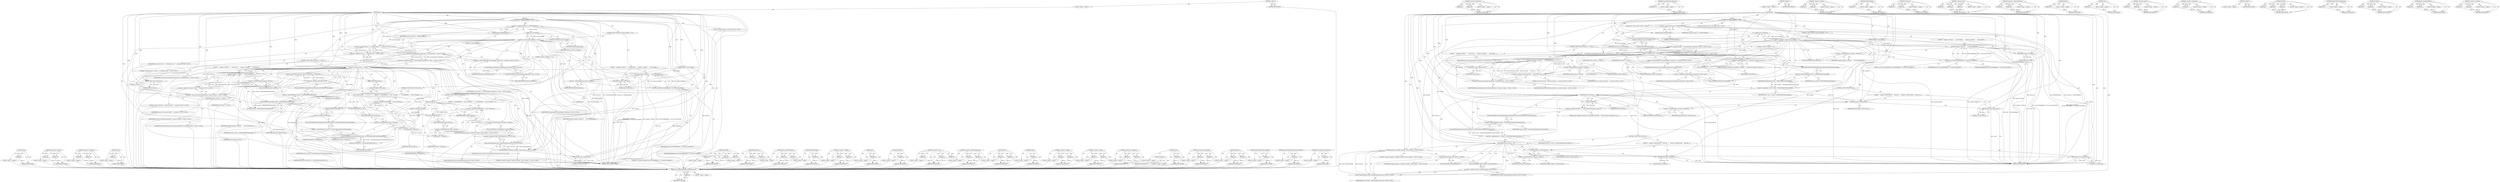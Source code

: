 digraph "&lt;operator&gt;.shiftLeft" {
vulnerable_239 [label=<(METHOD,LOG)>];
vulnerable_240 [label=<(PARAM,p1)>];
vulnerable_241 [label=<(BLOCK,&lt;empty&gt;,&lt;empty&gt;)>];
vulnerable_242 [label=<(METHOD_RETURN,ANY)>];
vulnerable_222 [label=<(METHOD,&lt;operator&gt;.lessThan)>];
vulnerable_223 [label=<(PARAM,p1)>];
vulnerable_224 [label=<(PARAM,p2)>];
vulnerable_225 [label=<(BLOCK,&lt;empty&gt;,&lt;empty&gt;)>];
vulnerable_226 [label=<(METHOD_RETURN,ANY)>];
vulnerable_173 [label=<(METHOD,&lt;operator&gt;.fieldAccess)>];
vulnerable_174 [label=<(PARAM,p1)>];
vulnerable_175 [label=<(PARAM,p2)>];
vulnerable_176 [label=<(BLOCK,&lt;empty&gt;,&lt;empty&gt;)>];
vulnerable_177 [label=<(METHOD_RETURN,ANY)>];
vulnerable_199 [label=<(METHOD,VLOG)>];
vulnerable_200 [label=<(PARAM,p1)>];
vulnerable_201 [label=<(BLOCK,&lt;empty&gt;,&lt;empty&gt;)>];
vulnerable_202 [label=<(METHOD_RETURN,ANY)>];
vulnerable_6 [label=<(METHOD,&lt;global&gt;)<SUB>1</SUB>>];
vulnerable_7 [label=<(BLOCK,&lt;empty&gt;,&lt;empty&gt;)<SUB>1</SUB>>];
vulnerable_8 [label=<(METHOD,Init)<SUB>1</SUB>>];
vulnerable_9 [label=<(PARAM,Response* const response)<SUB>1</SUB>>];
vulnerable_10 [label="<(BLOCK,{
  std::string session_id = GetPathVariable(2)...,{
  std::string session_id = GetPathVariable(2)...)<SUB>1</SUB>>"];
vulnerable_11 [label="<(LOCAL,std.string session_id: std.string)<SUB>2</SUB>>"];
vulnerable_12 [label=<(&lt;operator&gt;.assignment,session_id = GetPathVariable(2))<SUB>2</SUB>>];
vulnerable_13 [label=<(IDENTIFIER,session_id,session_id = GetPathVariable(2))<SUB>2</SUB>>];
vulnerable_14 [label=<(GetPathVariable,GetPathVariable(2))<SUB>2</SUB>>];
vulnerable_15 [label=<(LITERAL,2,GetPathVariable(2))<SUB>2</SUB>>];
vulnerable_16 [label=<(CONTROL_STRUCTURE,IF,if (session_id.length() == 0))<SUB>3</SUB>>];
vulnerable_17 [label=<(&lt;operator&gt;.equals,session_id.length() == 0)<SUB>3</SUB>>];
vulnerable_18 [label=<(length,session_id.length())<SUB>3</SUB>>];
vulnerable_19 [label=<(&lt;operator&gt;.fieldAccess,session_id.length)<SUB>3</SUB>>];
vulnerable_20 [label=<(IDENTIFIER,session_id,session_id.length())<SUB>3</SUB>>];
vulnerable_21 [label=<(FIELD_IDENTIFIER,length,length)<SUB>3</SUB>>];
vulnerable_22 [label=<(LITERAL,0,session_id.length() == 0)<SUB>3</SUB>>];
vulnerable_23 [label=<(BLOCK,{
    response-&gt;SetError(
        new Error(kBa...,{
    response-&gt;SetError(
        new Error(kBa...)<SUB>3</SUB>>];
vulnerable_24 [label=<(SetError,response-&gt;SetError(
        new Error(kBadReque...)<SUB>4</SUB>>];
vulnerable_25 [label=<(&lt;operator&gt;.indirectFieldAccess,response-&gt;SetError)<SUB>4</SUB>>];
vulnerable_26 [label=<(IDENTIFIER,response,response-&gt;SetError(
        new Error(kBadReque...)<SUB>4</SUB>>];
vulnerable_27 [label=<(FIELD_IDENTIFIER,SetError,SetError)<SUB>4</SUB>>];
vulnerable_28 [label=<(&lt;operator&gt;.new,new Error(kBadRequest, &quot;No session ID specified&quot;))<SUB>5</SUB>>];
vulnerable_29 [label=<(IDENTIFIER,Error,new Error(kBadRequest, &quot;No session ID specified&quot;))<SUB>5</SUB>>];
vulnerable_30 [label=<(IDENTIFIER,kBadRequest,new Error(kBadRequest, &quot;No session ID specified&quot;))<SUB>5</SUB>>];
vulnerable_31 [label=<(LITERAL,&quot;No session ID specified&quot;,new Error(kBadRequest, &quot;No session ID specified&quot;))<SUB>5</SUB>>];
vulnerable_32 [label=<(RETURN,return false;,return false;)<SUB>6</SUB>>];
vulnerable_33 [label=<(LITERAL,false,return false;)<SUB>6</SUB>>];
vulnerable_34 [label="<(&lt;operator&gt;.shiftLeft,VLOG(1) &lt;&lt; &quot;Fetching session: &quot; &lt;&lt; session_id)<SUB>9</SUB>>"];
vulnerable_35 [label="<(&lt;operator&gt;.shiftLeft,VLOG(1) &lt;&lt; &quot;Fetching session: &quot;)<SUB>9</SUB>>"];
vulnerable_36 [label=<(VLOG,VLOG(1))<SUB>9</SUB>>];
vulnerable_37 [label=<(LITERAL,1,VLOG(1))<SUB>9</SUB>>];
vulnerable_38 [label="<(LITERAL,&quot;Fetching session: &quot;,VLOG(1) &lt;&lt; &quot;Fetching session: &quot;)<SUB>9</SUB>>"];
vulnerable_39 [label="<(IDENTIFIER,session_id,VLOG(1) &lt;&lt; &quot;Fetching session: &quot; &lt;&lt; session_id)<SUB>9</SUB>>"];
vulnerable_40 [label="<(&lt;operator&gt;.assignment,session_ = SessionManager::GetInstance()-&gt;GetSe...)<SUB>10</SUB>>"];
vulnerable_41 [label="<(IDENTIFIER,session_,session_ = SessionManager::GetInstance()-&gt;GetSe...)<SUB>10</SUB>>"];
vulnerable_42 [label="<(GetSession,SessionManager::GetInstance()-&gt;GetSession(sessi...)<SUB>10</SUB>>"];
vulnerable_43 [label="<(&lt;operator&gt;.indirectFieldAccess,SessionManager::GetInstance()-&gt;GetSession)<SUB>10</SUB>>"];
vulnerable_44 [label="<(SessionManager.GetInstance,SessionManager::GetInstance())<SUB>10</SUB>>"];
vulnerable_45 [label="<(&lt;operator&gt;.fieldAccess,SessionManager::GetInstance)<SUB>10</SUB>>"];
vulnerable_46 [label="<(IDENTIFIER,SessionManager,SessionManager::GetInstance())<SUB>10</SUB>>"];
vulnerable_47 [label=<(FIELD_IDENTIFIER,GetInstance,GetInstance)<SUB>10</SUB>>];
vulnerable_48 [label=<(FIELD_IDENTIFIER,GetSession,GetSession)<SUB>10</SUB>>];
vulnerable_49 [label="<(IDENTIFIER,session_id,SessionManager::GetInstance()-&gt;GetSession(sessi...)<SUB>10</SUB>>"];
vulnerable_50 [label=<(CONTROL_STRUCTURE,IF,if (session_ == NULL))<SUB>11</SUB>>];
vulnerable_51 [label=<(&lt;operator&gt;.equals,session_ == NULL)<SUB>11</SUB>>];
vulnerable_52 [label=<(IDENTIFIER,session_,session_ == NULL)<SUB>11</SUB>>];
vulnerable_53 [label=<(IDENTIFIER,NULL,session_ == NULL)<SUB>11</SUB>>];
vulnerable_54 [label=<(BLOCK,{
     response-&gt;SetError(
         new Error(k...,{
     response-&gt;SetError(
         new Error(k...)<SUB>11</SUB>>];
vulnerable_55 [label=<(SetError,response-&gt;SetError(
         new Error(kSession...)<SUB>12</SUB>>];
vulnerable_56 [label=<(&lt;operator&gt;.indirectFieldAccess,response-&gt;SetError)<SUB>12</SUB>>];
vulnerable_57 [label=<(IDENTIFIER,response,response-&gt;SetError(
         new Error(kSession...)<SUB>12</SUB>>];
vulnerable_58 [label=<(FIELD_IDENTIFIER,SetError,SetError)<SUB>12</SUB>>];
vulnerable_59 [label="<(&lt;operator&gt;.new,new Error(kSessionNotFound, &quot;Session not found:...)<SUB>13</SUB>>"];
vulnerable_60 [label="<(IDENTIFIER,Error,new Error(kSessionNotFound, &quot;Session not found:...)<SUB>13</SUB>>"];
vulnerable_61 [label="<(IDENTIFIER,kSessionNotFound,new Error(kSessionNotFound, &quot;Session not found:...)<SUB>13</SUB>>"];
vulnerable_62 [label="<(&lt;operator&gt;.addition,&quot;Session not found: &quot; + session_id)<SUB>13</SUB>>"];
vulnerable_63 [label="<(LITERAL,&quot;Session not found: &quot;,&quot;Session not found: &quot; + session_id)<SUB>13</SUB>>"];
vulnerable_64 [label="<(IDENTIFIER,session_id,&quot;Session not found: &quot; + session_id)<SUB>13</SUB>>"];
vulnerable_65 [label=<(RETURN,return false;,return false;)<SUB>14</SUB>>];
vulnerable_66 [label=<(LITERAL,false,return false;)<SUB>14</SUB>>];
vulnerable_67 [label=<(&lt;operator&gt;.greaterThan,scoped_ptr&lt;Error&gt; error(session_-&gt;WaitForAllTab...)<SUB>17</SUB>>];
vulnerable_68 [label=<(&lt;operator&gt;.lessThan,scoped_ptr&lt;Error)<SUB>17</SUB>>];
vulnerable_69 [label=<(IDENTIFIER,scoped_ptr,scoped_ptr&lt;Error)<SUB>17</SUB>>];
vulnerable_70 [label=<(IDENTIFIER,Error,scoped_ptr&lt;Error)<SUB>17</SUB>>];
vulnerable_71 [label=<(error,error(session_-&gt;WaitForAllTabsToStopLoading()))<SUB>17</SUB>>];
vulnerable_72 [label=<(WaitForAllTabsToStopLoading,session_-&gt;WaitForAllTabsToStopLoading())<SUB>17</SUB>>];
vulnerable_73 [label=<(&lt;operator&gt;.indirectFieldAccess,session_-&gt;WaitForAllTabsToStopLoading)<SUB>17</SUB>>];
vulnerable_74 [label=<(IDENTIFIER,session_,session_-&gt;WaitForAllTabsToStopLoading())<SUB>17</SUB>>];
vulnerable_75 [label=<(FIELD_IDENTIFIER,WaitForAllTabsToStopLoading,WaitForAllTabsToStopLoading)<SUB>17</SUB>>];
vulnerable_76 [label=<(CONTROL_STRUCTURE,IF,if (error.get()))<SUB>18</SUB>>];
vulnerable_77 [label=<(get,error.get())<SUB>18</SUB>>];
vulnerable_78 [label=<(&lt;operator&gt;.fieldAccess,error.get)<SUB>18</SUB>>];
vulnerable_79 [label=<(IDENTIFIER,error,error.get())<SUB>18</SUB>>];
vulnerable_80 [label=<(FIELD_IDENTIFIER,get,get)<SUB>18</SUB>>];
vulnerable_81 [label=<(BLOCK,{
    LOG(WARNING) &lt;&lt; error-&gt;ToString();
   },{
    LOG(WARNING) &lt;&lt; error-&gt;ToString();
   })<SUB>18</SUB>>];
vulnerable_82 [label=<(&lt;operator&gt;.shiftLeft,LOG(WARNING) &lt;&lt; error-&gt;ToString())<SUB>19</SUB>>];
vulnerable_83 [label=<(LOG,LOG(WARNING))<SUB>19</SUB>>];
vulnerable_84 [label=<(IDENTIFIER,WARNING,LOG(WARNING))<SUB>19</SUB>>];
vulnerable_85 [label=<(ToString,error-&gt;ToString())<SUB>19</SUB>>];
vulnerable_86 [label=<(&lt;operator&gt;.indirectFieldAccess,error-&gt;ToString)<SUB>19</SUB>>];
vulnerable_87 [label=<(IDENTIFIER,error,error-&gt;ToString())<SUB>19</SUB>>];
vulnerable_88 [label=<(FIELD_IDENTIFIER,ToString,ToString)<SUB>19</SUB>>];
vulnerable_89 [label=<(reset,error.reset(session_-&gt;SwitchToTopFrameIfCurrent...)<SUB>21</SUB>>];
vulnerable_90 [label=<(&lt;operator&gt;.fieldAccess,error.reset)<SUB>21</SUB>>];
vulnerable_91 [label=<(IDENTIFIER,error,error.reset(session_-&gt;SwitchToTopFrameIfCurrent...)<SUB>21</SUB>>];
vulnerable_92 [label=<(FIELD_IDENTIFIER,reset,reset)<SUB>21</SUB>>];
vulnerable_93 [label=<(SwitchToTopFrameIfCurrentFrameInvalid,session_-&gt;SwitchToTopFrameIfCurrentFrameInvalid())<SUB>21</SUB>>];
vulnerable_94 [label=<(&lt;operator&gt;.indirectFieldAccess,session_-&gt;SwitchToTopFrameIfCurrentFrameInvalid)<SUB>21</SUB>>];
vulnerable_95 [label=<(IDENTIFIER,session_,session_-&gt;SwitchToTopFrameIfCurrentFrameInvalid())<SUB>21</SUB>>];
vulnerable_96 [label=<(FIELD_IDENTIFIER,SwitchToTopFrameIfCurrentFrameInvalid,SwitchToTopFrameIfCurrentFrameInvalid)<SUB>21</SUB>>];
vulnerable_97 [label=<(CONTROL_STRUCTURE,IF,if (error.get()))<SUB>22</SUB>>];
vulnerable_98 [label=<(get,error.get())<SUB>22</SUB>>];
vulnerable_99 [label=<(&lt;operator&gt;.fieldAccess,error.get)<SUB>22</SUB>>];
vulnerable_100 [label=<(IDENTIFIER,error,error.get())<SUB>22</SUB>>];
vulnerable_101 [label=<(FIELD_IDENTIFIER,get,get)<SUB>22</SUB>>];
vulnerable_102 [label=<(BLOCK,{
    LOG(WARNING) &lt;&lt; error-&gt;ToString();
   },{
    LOG(WARNING) &lt;&lt; error-&gt;ToString();
   })<SUB>22</SUB>>];
vulnerable_103 [label=<(&lt;operator&gt;.shiftLeft,LOG(WARNING) &lt;&lt; error-&gt;ToString())<SUB>23</SUB>>];
vulnerable_104 [label=<(LOG,LOG(WARNING))<SUB>23</SUB>>];
vulnerable_105 [label=<(IDENTIFIER,WARNING,LOG(WARNING))<SUB>23</SUB>>];
vulnerable_106 [label=<(ToString,error-&gt;ToString())<SUB>23</SUB>>];
vulnerable_107 [label=<(&lt;operator&gt;.indirectFieldAccess,error-&gt;ToString)<SUB>23</SUB>>];
vulnerable_108 [label=<(IDENTIFIER,error,error-&gt;ToString())<SUB>23</SUB>>];
vulnerable_109 [label=<(FIELD_IDENTIFIER,ToString,ToString)<SUB>23</SUB>>];
vulnerable_110 [label="<(SetField,response-&gt;SetField(&quot;sessionId&quot;, Value::CreateSt...)<SUB>26</SUB>>"];
vulnerable_111 [label=<(&lt;operator&gt;.indirectFieldAccess,response-&gt;SetField)<SUB>26</SUB>>];
vulnerable_112 [label="<(IDENTIFIER,response,response-&gt;SetField(&quot;sessionId&quot;, Value::CreateSt...)<SUB>26</SUB>>"];
vulnerable_113 [label=<(FIELD_IDENTIFIER,SetField,SetField)<SUB>26</SUB>>];
vulnerable_114 [label="<(LITERAL,&quot;sessionId&quot;,response-&gt;SetField(&quot;sessionId&quot;, Value::CreateSt...)<SUB>26</SUB>>"];
vulnerable_115 [label="<(Value.CreateStringValue,Value::CreateStringValue(session_id))<SUB>26</SUB>>"];
vulnerable_116 [label="<(&lt;operator&gt;.fieldAccess,Value::CreateStringValue)<SUB>26</SUB>>"];
vulnerable_117 [label="<(IDENTIFIER,Value,Value::CreateStringValue(session_id))<SUB>26</SUB>>"];
vulnerable_118 [label=<(FIELD_IDENTIFIER,CreateStringValue,CreateStringValue)<SUB>26</SUB>>];
vulnerable_119 [label="<(IDENTIFIER,session_id,Value::CreateStringValue(session_id))<SUB>26</SUB>>"];
vulnerable_120 [label=<(RETURN,return true;,return true;)<SUB>27</SUB>>];
vulnerable_121 [label=<(LITERAL,true,return true;)<SUB>27</SUB>>];
vulnerable_122 [label=<(METHOD_RETURN,bool)<SUB>1</SUB>>];
vulnerable_124 [label=<(METHOD_RETURN,ANY)<SUB>1</SUB>>];
vulnerable_256 [label=<(METHOD,SetField)>];
vulnerable_257 [label=<(PARAM,p1)>];
vulnerable_258 [label=<(PARAM,p2)>];
vulnerable_259 [label=<(PARAM,p3)>];
vulnerable_260 [label=<(BLOCK,&lt;empty&gt;,&lt;empty&gt;)>];
vulnerable_261 [label=<(METHOD_RETURN,ANY)>];
vulnerable_203 [label=<(METHOD,GetSession)>];
vulnerable_204 [label=<(PARAM,p1)>];
vulnerable_205 [label=<(PARAM,p2)>];
vulnerable_206 [label=<(BLOCK,&lt;empty&gt;,&lt;empty&gt;)>];
vulnerable_207 [label=<(METHOD_RETURN,ANY)>];
vulnerable_262 [label=<(METHOD,Value.CreateStringValue)>];
vulnerable_263 [label=<(PARAM,p1)>];
vulnerable_264 [label=<(PARAM,p2)>];
vulnerable_265 [label=<(BLOCK,&lt;empty&gt;,&lt;empty&gt;)>];
vulnerable_266 [label=<(METHOD_RETURN,ANY)>];
vulnerable_160 [label=<(METHOD,GetPathVariable)>];
vulnerable_161 [label=<(PARAM,p1)>];
vulnerable_162 [label=<(BLOCK,&lt;empty&gt;,&lt;empty&gt;)>];
vulnerable_163 [label=<(METHOD_RETURN,ANY)>];
vulnerable_194 [label=<(METHOD,&lt;operator&gt;.shiftLeft)>];
vulnerable_195 [label=<(PARAM,p1)>];
vulnerable_196 [label=<(PARAM,p2)>];
vulnerable_197 [label=<(BLOCK,&lt;empty&gt;,&lt;empty&gt;)>];
vulnerable_198 [label=<(METHOD_RETURN,ANY)>];
vulnerable_235 [label=<(METHOD,get)>];
vulnerable_236 [label=<(PARAM,p1)>];
vulnerable_237 [label=<(BLOCK,&lt;empty&gt;,&lt;empty&gt;)>];
vulnerable_238 [label=<(METHOD_RETURN,ANY)>];
vulnerable_243 [label=<(METHOD,ToString)>];
vulnerable_244 [label=<(PARAM,p1)>];
vulnerable_245 [label=<(BLOCK,&lt;empty&gt;,&lt;empty&gt;)>];
vulnerable_246 [label=<(METHOD_RETURN,ANY)>];
vulnerable_188 [label=<(METHOD,&lt;operator&gt;.new)>];
vulnerable_189 [label=<(PARAM,p1)>];
vulnerable_190 [label=<(PARAM,p2)>];
vulnerable_191 [label=<(PARAM,p3)>];
vulnerable_192 [label=<(BLOCK,&lt;empty&gt;,&lt;empty&gt;)>];
vulnerable_193 [label=<(METHOD_RETURN,ANY)>];
vulnerable_183 [label=<(METHOD,&lt;operator&gt;.indirectFieldAccess)>];
vulnerable_184 [label=<(PARAM,p1)>];
vulnerable_185 [label=<(PARAM,p2)>];
vulnerable_186 [label=<(BLOCK,&lt;empty&gt;,&lt;empty&gt;)>];
vulnerable_187 [label=<(METHOD_RETURN,ANY)>];
vulnerable_247 [label=<(METHOD,reset)>];
vulnerable_248 [label=<(PARAM,p1)>];
vulnerable_249 [label=<(PARAM,p2)>];
vulnerable_250 [label=<(BLOCK,&lt;empty&gt;,&lt;empty&gt;)>];
vulnerable_251 [label=<(METHOD_RETURN,ANY)>];
vulnerable_169 [label=<(METHOD,length)>];
vulnerable_170 [label=<(PARAM,p1)>];
vulnerable_171 [label=<(BLOCK,&lt;empty&gt;,&lt;empty&gt;)>];
vulnerable_172 [label=<(METHOD_RETURN,ANY)>];
vulnerable_212 [label=<(METHOD,&lt;operator&gt;.addition)>];
vulnerable_213 [label=<(PARAM,p1)>];
vulnerable_214 [label=<(PARAM,p2)>];
vulnerable_215 [label=<(BLOCK,&lt;empty&gt;,&lt;empty&gt;)>];
vulnerable_216 [label=<(METHOD_RETURN,ANY)>];
vulnerable_164 [label=<(METHOD,&lt;operator&gt;.equals)>];
vulnerable_165 [label=<(PARAM,p1)>];
vulnerable_166 [label=<(PARAM,p2)>];
vulnerable_167 [label=<(BLOCK,&lt;empty&gt;,&lt;empty&gt;)>];
vulnerable_168 [label=<(METHOD_RETURN,ANY)>];
vulnerable_155 [label=<(METHOD,&lt;operator&gt;.assignment)>];
vulnerable_156 [label=<(PARAM,p1)>];
vulnerable_157 [label=<(PARAM,p2)>];
vulnerable_158 [label=<(BLOCK,&lt;empty&gt;,&lt;empty&gt;)>];
vulnerable_159 [label=<(METHOD_RETURN,ANY)>];
vulnerable_149 [label=<(METHOD,&lt;global&gt;)<SUB>1</SUB>>];
vulnerable_150 [label=<(BLOCK,&lt;empty&gt;,&lt;empty&gt;)>];
vulnerable_151 [label=<(METHOD_RETURN,ANY)>];
vulnerable_227 [label=<(METHOD,error)>];
vulnerable_228 [label=<(PARAM,p1)>];
vulnerable_229 [label=<(BLOCK,&lt;empty&gt;,&lt;empty&gt;)>];
vulnerable_230 [label=<(METHOD_RETURN,ANY)>];
vulnerable_217 [label=<(METHOD,&lt;operator&gt;.greaterThan)>];
vulnerable_218 [label=<(PARAM,p1)>];
vulnerable_219 [label=<(PARAM,p2)>];
vulnerable_220 [label=<(BLOCK,&lt;empty&gt;,&lt;empty&gt;)>];
vulnerable_221 [label=<(METHOD_RETURN,ANY)>];
vulnerable_178 [label=<(METHOD,SetError)>];
vulnerable_179 [label=<(PARAM,p1)>];
vulnerable_180 [label=<(PARAM,p2)>];
vulnerable_181 [label=<(BLOCK,&lt;empty&gt;,&lt;empty&gt;)>];
vulnerable_182 [label=<(METHOD_RETURN,ANY)>];
vulnerable_231 [label=<(METHOD,WaitForAllTabsToStopLoading)>];
vulnerable_232 [label=<(PARAM,p1)>];
vulnerable_233 [label=<(BLOCK,&lt;empty&gt;,&lt;empty&gt;)>];
vulnerable_234 [label=<(METHOD_RETURN,ANY)>];
vulnerable_252 [label=<(METHOD,SwitchToTopFrameIfCurrentFrameInvalid)>];
vulnerable_253 [label=<(PARAM,p1)>];
vulnerable_254 [label=<(BLOCK,&lt;empty&gt;,&lt;empty&gt;)>];
vulnerable_255 [label=<(METHOD_RETURN,ANY)>];
vulnerable_208 [label=<(METHOD,SessionManager.GetInstance)>];
vulnerable_209 [label=<(PARAM,p1)>];
vulnerable_210 [label=<(BLOCK,&lt;empty&gt;,&lt;empty&gt;)>];
vulnerable_211 [label=<(METHOD_RETURN,ANY)>];
fixed_217 [label=<(METHOD,SwitchToTopFrameIfCurrentFrameInvalid)>];
fixed_218 [label=<(PARAM,p1)>];
fixed_219 [label=<(BLOCK,&lt;empty&gt;,&lt;empty&gt;)>];
fixed_220 [label=<(METHOD_RETURN,ANY)>];
fixed_169 [label=<(METHOD,&lt;operator&gt;.fieldAccess)>];
fixed_170 [label=<(PARAM,p1)>];
fixed_171 [label=<(PARAM,p2)>];
fixed_172 [label=<(BLOCK,&lt;empty&gt;,&lt;empty&gt;)>];
fixed_173 [label=<(METHOD_RETURN,ANY)>];
fixed_195 [label=<(METHOD,SessionManager.GetInstance)>];
fixed_196 [label=<(PARAM,p1)>];
fixed_197 [label=<(BLOCK,&lt;empty&gt;,&lt;empty&gt;)>];
fixed_198 [label=<(METHOD_RETURN,ANY)>];
fixed_6 [label=<(METHOD,&lt;global&gt;)<SUB>1</SUB>>];
fixed_7 [label=<(BLOCK,&lt;empty&gt;,&lt;empty&gt;)<SUB>1</SUB>>];
fixed_8 [label=<(METHOD,Init)<SUB>1</SUB>>];
fixed_9 [label=<(PARAM,Response* const response)<SUB>1</SUB>>];
fixed_10 [label="<(BLOCK,{
  std::string session_id = GetPathVariable(2)...,{
  std::string session_id = GetPathVariable(2)...)<SUB>1</SUB>>"];
fixed_11 [label="<(LOCAL,std.string session_id: std.string)<SUB>2</SUB>>"];
fixed_12 [label=<(&lt;operator&gt;.assignment,session_id = GetPathVariable(2))<SUB>2</SUB>>];
fixed_13 [label=<(IDENTIFIER,session_id,session_id = GetPathVariable(2))<SUB>2</SUB>>];
fixed_14 [label=<(GetPathVariable,GetPathVariable(2))<SUB>2</SUB>>];
fixed_15 [label=<(LITERAL,2,GetPathVariable(2))<SUB>2</SUB>>];
fixed_16 [label=<(CONTROL_STRUCTURE,IF,if (session_id.length() == 0))<SUB>3</SUB>>];
fixed_17 [label=<(&lt;operator&gt;.equals,session_id.length() == 0)<SUB>3</SUB>>];
fixed_18 [label=<(length,session_id.length())<SUB>3</SUB>>];
fixed_19 [label=<(&lt;operator&gt;.fieldAccess,session_id.length)<SUB>3</SUB>>];
fixed_20 [label=<(IDENTIFIER,session_id,session_id.length())<SUB>3</SUB>>];
fixed_21 [label=<(FIELD_IDENTIFIER,length,length)<SUB>3</SUB>>];
fixed_22 [label=<(LITERAL,0,session_id.length() == 0)<SUB>3</SUB>>];
fixed_23 [label=<(BLOCK,{
    response-&gt;SetError(
        new Error(kBa...,{
    response-&gt;SetError(
        new Error(kBa...)<SUB>3</SUB>>];
fixed_24 [label=<(SetError,response-&gt;SetError(
        new Error(kBadReque...)<SUB>4</SUB>>];
fixed_25 [label=<(&lt;operator&gt;.indirectFieldAccess,response-&gt;SetError)<SUB>4</SUB>>];
fixed_26 [label=<(IDENTIFIER,response,response-&gt;SetError(
        new Error(kBadReque...)<SUB>4</SUB>>];
fixed_27 [label=<(FIELD_IDENTIFIER,SetError,SetError)<SUB>4</SUB>>];
fixed_28 [label=<(&lt;operator&gt;.new,new Error(kBadRequest, &quot;No session ID specified&quot;))<SUB>5</SUB>>];
fixed_29 [label=<(IDENTIFIER,Error,new Error(kBadRequest, &quot;No session ID specified&quot;))<SUB>5</SUB>>];
fixed_30 [label=<(IDENTIFIER,kBadRequest,new Error(kBadRequest, &quot;No session ID specified&quot;))<SUB>5</SUB>>];
fixed_31 [label=<(LITERAL,&quot;No session ID specified&quot;,new Error(kBadRequest, &quot;No session ID specified&quot;))<SUB>5</SUB>>];
fixed_32 [label=<(RETURN,return false;,return false;)<SUB>6</SUB>>];
fixed_33 [label=<(LITERAL,false,return false;)<SUB>6</SUB>>];
fixed_34 [label="<(&lt;operator&gt;.assignment,session_ = SessionManager::GetInstance()-&gt;GetSe...)<SUB>9</SUB>>"];
fixed_35 [label="<(IDENTIFIER,session_,session_ = SessionManager::GetInstance()-&gt;GetSe...)<SUB>9</SUB>>"];
fixed_36 [label="<(GetSession,SessionManager::GetInstance()-&gt;GetSession(sessi...)<SUB>9</SUB>>"];
fixed_37 [label="<(&lt;operator&gt;.indirectFieldAccess,SessionManager::GetInstance()-&gt;GetSession)<SUB>9</SUB>>"];
fixed_38 [label="<(SessionManager.GetInstance,SessionManager::GetInstance())<SUB>9</SUB>>"];
fixed_39 [label="<(&lt;operator&gt;.fieldAccess,SessionManager::GetInstance)<SUB>9</SUB>>"];
fixed_40 [label="<(IDENTIFIER,SessionManager,SessionManager::GetInstance())<SUB>9</SUB>>"];
fixed_41 [label=<(FIELD_IDENTIFIER,GetInstance,GetInstance)<SUB>9</SUB>>];
fixed_42 [label=<(FIELD_IDENTIFIER,GetSession,GetSession)<SUB>9</SUB>>];
fixed_43 [label="<(IDENTIFIER,session_id,SessionManager::GetInstance()-&gt;GetSession(sessi...)<SUB>9</SUB>>"];
fixed_44 [label=<(CONTROL_STRUCTURE,IF,if (session_ == NULL))<SUB>10</SUB>>];
fixed_45 [label=<(&lt;operator&gt;.equals,session_ == NULL)<SUB>10</SUB>>];
fixed_46 [label=<(IDENTIFIER,session_,session_ == NULL)<SUB>10</SUB>>];
fixed_47 [label=<(IDENTIFIER,NULL,session_ == NULL)<SUB>10</SUB>>];
fixed_48 [label=<(BLOCK,{
     response-&gt;SetError(
         new Error(k...,{
     response-&gt;SetError(
         new Error(k...)<SUB>10</SUB>>];
fixed_49 [label=<(SetError,response-&gt;SetError(
         new Error(kSession...)<SUB>11</SUB>>];
fixed_50 [label=<(&lt;operator&gt;.indirectFieldAccess,response-&gt;SetError)<SUB>11</SUB>>];
fixed_51 [label=<(IDENTIFIER,response,response-&gt;SetError(
         new Error(kSession...)<SUB>11</SUB>>];
fixed_52 [label=<(FIELD_IDENTIFIER,SetError,SetError)<SUB>11</SUB>>];
fixed_53 [label="<(&lt;operator&gt;.new,new Error(kSessionNotFound, &quot;Session not found:...)<SUB>12</SUB>>"];
fixed_54 [label="<(IDENTIFIER,Error,new Error(kSessionNotFound, &quot;Session not found:...)<SUB>12</SUB>>"];
fixed_55 [label="<(IDENTIFIER,kSessionNotFound,new Error(kSessionNotFound, &quot;Session not found:...)<SUB>12</SUB>>"];
fixed_56 [label="<(&lt;operator&gt;.addition,&quot;Session not found: &quot; + session_id)<SUB>12</SUB>>"];
fixed_57 [label="<(LITERAL,&quot;Session not found: &quot;,&quot;Session not found: &quot; + session_id)<SUB>12</SUB>>"];
fixed_58 [label="<(IDENTIFIER,session_id,&quot;Session not found: &quot; + session_id)<SUB>12</SUB>>"];
fixed_59 [label=<(RETURN,return false;,return false;)<SUB>13</SUB>>];
fixed_60 [label=<(LITERAL,false,return false;)<SUB>13</SUB>>];
fixed_61 [label=<(&lt;operator&gt;.shiftLeft,LOG(INFO) &lt;&lt; &quot;Waiting for the page to stop load...)<SUB>16</SUB>>];
fixed_62 [label=<(LOG,LOG(INFO))<SUB>16</SUB>>];
fixed_63 [label=<(IDENTIFIER,INFO,LOG(INFO))<SUB>16</SUB>>];
fixed_64 [label=<(LITERAL,&quot;Waiting for the page to stop loading&quot;,LOG(INFO) &lt;&lt; &quot;Waiting for the page to stop load...)<SUB>16</SUB>>];
fixed_65 [label="<(LOCAL,Error* error: Error*)<SUB>17</SUB>>"];
fixed_66 [label=<(&lt;operator&gt;.assignment,* error = session_-&gt;WaitForAllTabsToStopLoading())<SUB>17</SUB>>];
fixed_67 [label=<(IDENTIFIER,error,* error = session_-&gt;WaitForAllTabsToStopLoading())<SUB>17</SUB>>];
fixed_68 [label=<(WaitForAllTabsToStopLoading,session_-&gt;WaitForAllTabsToStopLoading())<SUB>17</SUB>>];
fixed_69 [label=<(&lt;operator&gt;.indirectFieldAccess,session_-&gt;WaitForAllTabsToStopLoading)<SUB>17</SUB>>];
fixed_70 [label=<(IDENTIFIER,session_,session_-&gt;WaitForAllTabsToStopLoading())<SUB>17</SUB>>];
fixed_71 [label=<(FIELD_IDENTIFIER,WaitForAllTabsToStopLoading,WaitForAllTabsToStopLoading)<SUB>17</SUB>>];
fixed_72 [label=<(CONTROL_STRUCTURE,IF,if (error))<SUB>18</SUB>>];
fixed_73 [label=<(IDENTIFIER,error,if (error))<SUB>18</SUB>>];
fixed_74 [label=<(BLOCK,{
    response-&gt;SetError(error);
    return fal...,{
    response-&gt;SetError(error);
    return fal...)<SUB>18</SUB>>];
fixed_75 [label=<(SetError,response-&gt;SetError(error))<SUB>19</SUB>>];
fixed_76 [label=<(&lt;operator&gt;.indirectFieldAccess,response-&gt;SetError)<SUB>19</SUB>>];
fixed_77 [label=<(IDENTIFIER,response,response-&gt;SetError(error))<SUB>19</SUB>>];
fixed_78 [label=<(FIELD_IDENTIFIER,SetError,SetError)<SUB>19</SUB>>];
fixed_79 [label=<(IDENTIFIER,error,response-&gt;SetError(error))<SUB>19</SUB>>];
fixed_80 [label=<(RETURN,return false;,return false;)<SUB>20</SUB>>];
fixed_81 [label=<(LITERAL,false,return false;)<SUB>20</SUB>>];
fixed_82 [label=<(&lt;operator&gt;.shiftLeft,LOG(INFO) &lt;&lt; &quot;Done waiting for the page to stop...)<SUB>22</SUB>>];
fixed_83 [label=<(LOG,LOG(INFO))<SUB>22</SUB>>];
fixed_84 [label=<(IDENTIFIER,INFO,LOG(INFO))<SUB>22</SUB>>];
fixed_85 [label=<(LITERAL,&quot;Done waiting for the page to stop loading&quot;,LOG(INFO) &lt;&lt; &quot;Done waiting for the page to stop...)<SUB>22</SUB>>];
fixed_86 [label=<(&lt;operator&gt;.assignment,error = session_-&gt;SwitchToTopFrameIfCurrentFram...)<SUB>23</SUB>>];
fixed_87 [label=<(IDENTIFIER,error,error = session_-&gt;SwitchToTopFrameIfCurrentFram...)<SUB>23</SUB>>];
fixed_88 [label=<(SwitchToTopFrameIfCurrentFrameInvalid,session_-&gt;SwitchToTopFrameIfCurrentFrameInvalid())<SUB>23</SUB>>];
fixed_89 [label=<(&lt;operator&gt;.indirectFieldAccess,session_-&gt;SwitchToTopFrameIfCurrentFrameInvalid)<SUB>23</SUB>>];
fixed_90 [label=<(IDENTIFIER,session_,session_-&gt;SwitchToTopFrameIfCurrentFrameInvalid())<SUB>23</SUB>>];
fixed_91 [label=<(FIELD_IDENTIFIER,SwitchToTopFrameIfCurrentFrameInvalid,SwitchToTopFrameIfCurrentFrameInvalid)<SUB>23</SUB>>];
fixed_92 [label=<(CONTROL_STRUCTURE,IF,if (error))<SUB>24</SUB>>];
fixed_93 [label=<(IDENTIFIER,error,if (error))<SUB>24</SUB>>];
fixed_94 [label=<(BLOCK,{
    response-&gt;SetError(error);
    return fal...,{
    response-&gt;SetError(error);
    return fal...)<SUB>24</SUB>>];
fixed_95 [label=<(SetError,response-&gt;SetError(error))<SUB>25</SUB>>];
fixed_96 [label=<(&lt;operator&gt;.indirectFieldAccess,response-&gt;SetError)<SUB>25</SUB>>];
fixed_97 [label=<(IDENTIFIER,response,response-&gt;SetError(error))<SUB>25</SUB>>];
fixed_98 [label=<(FIELD_IDENTIFIER,SetError,SetError)<SUB>25</SUB>>];
fixed_99 [label=<(IDENTIFIER,error,response-&gt;SetError(error))<SUB>25</SUB>>];
fixed_100 [label=<(RETURN,return false;,return false;)<SUB>26</SUB>>];
fixed_101 [label=<(LITERAL,false,return false;)<SUB>26</SUB>>];
fixed_102 [label="<(SetField,response-&gt;SetField(&quot;sessionId&quot;, Value::CreateSt...)<SUB>29</SUB>>"];
fixed_103 [label=<(&lt;operator&gt;.indirectFieldAccess,response-&gt;SetField)<SUB>29</SUB>>];
fixed_104 [label="<(IDENTIFIER,response,response-&gt;SetField(&quot;sessionId&quot;, Value::CreateSt...)<SUB>29</SUB>>"];
fixed_105 [label=<(FIELD_IDENTIFIER,SetField,SetField)<SUB>29</SUB>>];
fixed_106 [label="<(LITERAL,&quot;sessionId&quot;,response-&gt;SetField(&quot;sessionId&quot;, Value::CreateSt...)<SUB>29</SUB>>"];
fixed_107 [label="<(Value.CreateStringValue,Value::CreateStringValue(session_id))<SUB>29</SUB>>"];
fixed_108 [label="<(&lt;operator&gt;.fieldAccess,Value::CreateStringValue)<SUB>29</SUB>>"];
fixed_109 [label="<(IDENTIFIER,Value,Value::CreateStringValue(session_id))<SUB>29</SUB>>"];
fixed_110 [label=<(FIELD_IDENTIFIER,CreateStringValue,CreateStringValue)<SUB>29</SUB>>];
fixed_111 [label="<(IDENTIFIER,session_id,Value::CreateStringValue(session_id))<SUB>29</SUB>>"];
fixed_112 [label=<(RETURN,return true;,return true;)<SUB>30</SUB>>];
fixed_113 [label=<(LITERAL,true,return true;)<SUB>30</SUB>>];
fixed_114 [label=<(METHOD_RETURN,bool)<SUB>1</SUB>>];
fixed_116 [label=<(METHOD_RETURN,ANY)<SUB>1</SUB>>];
fixed_199 [label=<(METHOD,&lt;operator&gt;.addition)>];
fixed_200 [label=<(PARAM,p1)>];
fixed_201 [label=<(PARAM,p2)>];
fixed_202 [label=<(BLOCK,&lt;empty&gt;,&lt;empty&gt;)>];
fixed_203 [label=<(METHOD_RETURN,ANY)>];
fixed_156 [label=<(METHOD,GetPathVariable)>];
fixed_157 [label=<(PARAM,p1)>];
fixed_158 [label=<(BLOCK,&lt;empty&gt;,&lt;empty&gt;)>];
fixed_159 [label=<(METHOD_RETURN,ANY)>];
fixed_190 [label=<(METHOD,GetSession)>];
fixed_191 [label=<(PARAM,p1)>];
fixed_192 [label=<(PARAM,p2)>];
fixed_193 [label=<(BLOCK,&lt;empty&gt;,&lt;empty&gt;)>];
fixed_194 [label=<(METHOD_RETURN,ANY)>];
fixed_184 [label=<(METHOD,&lt;operator&gt;.new)>];
fixed_185 [label=<(PARAM,p1)>];
fixed_186 [label=<(PARAM,p2)>];
fixed_187 [label=<(PARAM,p3)>];
fixed_188 [label=<(BLOCK,&lt;empty&gt;,&lt;empty&gt;)>];
fixed_189 [label=<(METHOD_RETURN,ANY)>];
fixed_179 [label=<(METHOD,&lt;operator&gt;.indirectFieldAccess)>];
fixed_180 [label=<(PARAM,p1)>];
fixed_181 [label=<(PARAM,p2)>];
fixed_182 [label=<(BLOCK,&lt;empty&gt;,&lt;empty&gt;)>];
fixed_183 [label=<(METHOD_RETURN,ANY)>];
fixed_165 [label=<(METHOD,length)>];
fixed_166 [label=<(PARAM,p1)>];
fixed_167 [label=<(BLOCK,&lt;empty&gt;,&lt;empty&gt;)>];
fixed_168 [label=<(METHOD_RETURN,ANY)>];
fixed_209 [label=<(METHOD,LOG)>];
fixed_210 [label=<(PARAM,p1)>];
fixed_211 [label=<(BLOCK,&lt;empty&gt;,&lt;empty&gt;)>];
fixed_212 [label=<(METHOD_RETURN,ANY)>];
fixed_160 [label=<(METHOD,&lt;operator&gt;.equals)>];
fixed_161 [label=<(PARAM,p1)>];
fixed_162 [label=<(PARAM,p2)>];
fixed_163 [label=<(BLOCK,&lt;empty&gt;,&lt;empty&gt;)>];
fixed_164 [label=<(METHOD_RETURN,ANY)>];
fixed_151 [label=<(METHOD,&lt;operator&gt;.assignment)>];
fixed_152 [label=<(PARAM,p1)>];
fixed_153 [label=<(PARAM,p2)>];
fixed_154 [label=<(BLOCK,&lt;empty&gt;,&lt;empty&gt;)>];
fixed_155 [label=<(METHOD_RETURN,ANY)>];
fixed_145 [label=<(METHOD,&lt;global&gt;)<SUB>1</SUB>>];
fixed_146 [label=<(BLOCK,&lt;empty&gt;,&lt;empty&gt;)>];
fixed_147 [label=<(METHOD_RETURN,ANY)>];
fixed_221 [label=<(METHOD,SetField)>];
fixed_222 [label=<(PARAM,p1)>];
fixed_223 [label=<(PARAM,p2)>];
fixed_224 [label=<(PARAM,p3)>];
fixed_225 [label=<(BLOCK,&lt;empty&gt;,&lt;empty&gt;)>];
fixed_226 [label=<(METHOD_RETURN,ANY)>];
fixed_213 [label=<(METHOD,WaitForAllTabsToStopLoading)>];
fixed_214 [label=<(PARAM,p1)>];
fixed_215 [label=<(BLOCK,&lt;empty&gt;,&lt;empty&gt;)>];
fixed_216 [label=<(METHOD_RETURN,ANY)>];
fixed_174 [label=<(METHOD,SetError)>];
fixed_175 [label=<(PARAM,p1)>];
fixed_176 [label=<(PARAM,p2)>];
fixed_177 [label=<(BLOCK,&lt;empty&gt;,&lt;empty&gt;)>];
fixed_178 [label=<(METHOD_RETURN,ANY)>];
fixed_227 [label=<(METHOD,Value.CreateStringValue)>];
fixed_228 [label=<(PARAM,p1)>];
fixed_229 [label=<(PARAM,p2)>];
fixed_230 [label=<(BLOCK,&lt;empty&gt;,&lt;empty&gt;)>];
fixed_231 [label=<(METHOD_RETURN,ANY)>];
fixed_204 [label=<(METHOD,&lt;operator&gt;.shiftLeft)>];
fixed_205 [label=<(PARAM,p1)>];
fixed_206 [label=<(PARAM,p2)>];
fixed_207 [label=<(BLOCK,&lt;empty&gt;,&lt;empty&gt;)>];
fixed_208 [label=<(METHOD_RETURN,ANY)>];
vulnerable_239 -> vulnerable_240  [key=0, label="AST: "];
vulnerable_239 -> vulnerable_240  [key=1, label="DDG: "];
vulnerable_239 -> vulnerable_241  [key=0, label="AST: "];
vulnerable_239 -> vulnerable_242  [key=0, label="AST: "];
vulnerable_239 -> vulnerable_242  [key=1, label="CFG: "];
vulnerable_240 -> vulnerable_242  [key=0, label="DDG: p1"];
vulnerable_241 -> fixed_217  [key=0];
vulnerable_242 -> fixed_217  [key=0];
vulnerable_222 -> vulnerable_223  [key=0, label="AST: "];
vulnerable_222 -> vulnerable_223  [key=1, label="DDG: "];
vulnerable_222 -> vulnerable_225  [key=0, label="AST: "];
vulnerable_222 -> vulnerable_224  [key=0, label="AST: "];
vulnerable_222 -> vulnerable_224  [key=1, label="DDG: "];
vulnerable_222 -> vulnerable_226  [key=0, label="AST: "];
vulnerable_222 -> vulnerable_226  [key=1, label="CFG: "];
vulnerable_223 -> vulnerable_226  [key=0, label="DDG: p1"];
vulnerable_224 -> vulnerable_226  [key=0, label="DDG: p2"];
vulnerable_225 -> fixed_217  [key=0];
vulnerable_226 -> fixed_217  [key=0];
vulnerable_173 -> vulnerable_174  [key=0, label="AST: "];
vulnerable_173 -> vulnerable_174  [key=1, label="DDG: "];
vulnerable_173 -> vulnerable_176  [key=0, label="AST: "];
vulnerable_173 -> vulnerable_175  [key=0, label="AST: "];
vulnerable_173 -> vulnerable_175  [key=1, label="DDG: "];
vulnerable_173 -> vulnerable_177  [key=0, label="AST: "];
vulnerable_173 -> vulnerable_177  [key=1, label="CFG: "];
vulnerable_174 -> vulnerable_177  [key=0, label="DDG: p1"];
vulnerable_175 -> vulnerable_177  [key=0, label="DDG: p2"];
vulnerable_176 -> fixed_217  [key=0];
vulnerable_177 -> fixed_217  [key=0];
vulnerable_199 -> vulnerable_200  [key=0, label="AST: "];
vulnerable_199 -> vulnerable_200  [key=1, label="DDG: "];
vulnerable_199 -> vulnerable_201  [key=0, label="AST: "];
vulnerable_199 -> vulnerable_202  [key=0, label="AST: "];
vulnerable_199 -> vulnerable_202  [key=1, label="CFG: "];
vulnerable_200 -> vulnerable_202  [key=0, label="DDG: p1"];
vulnerable_201 -> fixed_217  [key=0];
vulnerable_202 -> fixed_217  [key=0];
vulnerable_6 -> vulnerable_7  [key=0, label="AST: "];
vulnerable_6 -> vulnerable_124  [key=0, label="AST: "];
vulnerable_6 -> vulnerable_124  [key=1, label="CFG: "];
vulnerable_7 -> vulnerable_8  [key=0, label="AST: "];
vulnerable_8 -> vulnerable_9  [key=0, label="AST: "];
vulnerable_8 -> vulnerable_9  [key=1, label="DDG: "];
vulnerable_8 -> vulnerable_10  [key=0, label="AST: "];
vulnerable_8 -> vulnerable_122  [key=0, label="AST: "];
vulnerable_8 -> vulnerable_14  [key=0, label="CFG: "];
vulnerable_8 -> vulnerable_14  [key=1, label="DDG: "];
vulnerable_8 -> vulnerable_120  [key=0, label="DDG: "];
vulnerable_8 -> vulnerable_34  [key=0, label="DDG: "];
vulnerable_8 -> vulnerable_110  [key=0, label="DDG: "];
vulnerable_8 -> vulnerable_121  [key=0, label="DDG: "];
vulnerable_8 -> vulnerable_17  [key=0, label="DDG: "];
vulnerable_8 -> vulnerable_32  [key=0, label="DDG: "];
vulnerable_8 -> vulnerable_35  [key=0, label="DDG: "];
vulnerable_8 -> vulnerable_42  [key=0, label="DDG: "];
vulnerable_8 -> vulnerable_51  [key=0, label="DDG: "];
vulnerable_8 -> vulnerable_65  [key=0, label="DDG: "];
vulnerable_8 -> vulnerable_68  [key=0, label="DDG: "];
vulnerable_8 -> vulnerable_115  [key=0, label="DDG: "];
vulnerable_8 -> vulnerable_33  [key=0, label="DDG: "];
vulnerable_8 -> vulnerable_36  [key=0, label="DDG: "];
vulnerable_8 -> vulnerable_66  [key=0, label="DDG: "];
vulnerable_8 -> vulnerable_28  [key=0, label="DDG: "];
vulnerable_8 -> vulnerable_59  [key=0, label="DDG: "];
vulnerable_8 -> vulnerable_83  [key=0, label="DDG: "];
vulnerable_8 -> vulnerable_104  [key=0, label="DDG: "];
vulnerable_8 -> vulnerable_62  [key=0, label="DDG: "];
vulnerable_9 -> vulnerable_122  [key=0, label="DDG: response"];
vulnerable_9 -> vulnerable_110  [key=0, label="DDG: response"];
vulnerable_9 -> vulnerable_24  [key=0, label="DDG: response"];
vulnerable_9 -> vulnerable_55  [key=0, label="DDG: response"];
vulnerable_10 -> vulnerable_11  [key=0, label="AST: "];
vulnerable_10 -> vulnerable_12  [key=0, label="AST: "];
vulnerable_10 -> vulnerable_16  [key=0, label="AST: "];
vulnerable_10 -> vulnerable_34  [key=0, label="AST: "];
vulnerable_10 -> vulnerable_40  [key=0, label="AST: "];
vulnerable_10 -> vulnerable_50  [key=0, label="AST: "];
vulnerable_10 -> vulnerable_67  [key=0, label="AST: "];
vulnerable_10 -> vulnerable_76  [key=0, label="AST: "];
vulnerable_10 -> vulnerable_89  [key=0, label="AST: "];
vulnerable_10 -> vulnerable_97  [key=0, label="AST: "];
vulnerable_10 -> vulnerable_110  [key=0, label="AST: "];
vulnerable_10 -> vulnerable_120  [key=0, label="AST: "];
vulnerable_11 -> fixed_217  [key=0];
vulnerable_12 -> vulnerable_13  [key=0, label="AST: "];
vulnerable_12 -> vulnerable_14  [key=0, label="AST: "];
vulnerable_12 -> vulnerable_21  [key=0, label="CFG: "];
vulnerable_12 -> vulnerable_122  [key=0, label="DDG: session_id"];
vulnerable_12 -> vulnerable_122  [key=1, label="DDG: GetPathVariable(2)"];
vulnerable_12 -> vulnerable_122  [key=2, label="DDG: session_id = GetPathVariable(2)"];
vulnerable_12 -> vulnerable_34  [key=0, label="DDG: session_id"];
vulnerable_12 -> vulnerable_18  [key=0, label="DDG: session_id"];
vulnerable_13 -> fixed_217  [key=0];
vulnerable_14 -> vulnerable_15  [key=0, label="AST: "];
vulnerable_14 -> vulnerable_12  [key=0, label="CFG: "];
vulnerable_14 -> vulnerable_12  [key=1, label="DDG: 2"];
vulnerable_15 -> fixed_217  [key=0];
vulnerable_16 -> vulnerable_17  [key=0, label="AST: "];
vulnerable_16 -> vulnerable_23  [key=0, label="AST: "];
vulnerable_17 -> vulnerable_18  [key=0, label="AST: "];
vulnerable_17 -> vulnerable_22  [key=0, label="AST: "];
vulnerable_17 -> vulnerable_27  [key=0, label="CFG: "];
vulnerable_17 -> vulnerable_27  [key=1, label="CDG: "];
vulnerable_17 -> vulnerable_36  [key=0, label="CFG: "];
vulnerable_17 -> vulnerable_36  [key=1, label="CDG: "];
vulnerable_17 -> vulnerable_122  [key=0, label="DDG: session_id.length()"];
vulnerable_17 -> vulnerable_122  [key=1, label="DDG: session_id.length() == 0"];
vulnerable_17 -> vulnerable_47  [key=0, label="CDG: "];
vulnerable_17 -> vulnerable_34  [key=0, label="CDG: "];
vulnerable_17 -> vulnerable_48  [key=0, label="CDG: "];
vulnerable_17 -> vulnerable_32  [key=0, label="CDG: "];
vulnerable_17 -> vulnerable_42  [key=0, label="CDG: "];
vulnerable_17 -> vulnerable_51  [key=0, label="CDG: "];
vulnerable_17 -> vulnerable_28  [key=0, label="CDG: "];
vulnerable_17 -> vulnerable_25  [key=0, label="CDG: "];
vulnerable_17 -> vulnerable_45  [key=0, label="CDG: "];
vulnerable_17 -> vulnerable_40  [key=0, label="CDG: "];
vulnerable_17 -> vulnerable_44  [key=0, label="CDG: "];
vulnerable_17 -> vulnerable_35  [key=0, label="CDG: "];
vulnerable_17 -> vulnerable_43  [key=0, label="CDG: "];
vulnerable_17 -> vulnerable_24  [key=0, label="CDG: "];
vulnerable_18 -> vulnerable_19  [key=0, label="AST: "];
vulnerable_18 -> vulnerable_17  [key=0, label="CFG: "];
vulnerable_18 -> vulnerable_17  [key=1, label="DDG: session_id.length"];
vulnerable_18 -> vulnerable_122  [key=0, label="DDG: session_id.length"];
vulnerable_18 -> vulnerable_34  [key=0, label="DDG: session_id.length"];
vulnerable_19 -> vulnerable_20  [key=0, label="AST: "];
vulnerable_19 -> vulnerable_21  [key=0, label="AST: "];
vulnerable_19 -> vulnerable_18  [key=0, label="CFG: "];
vulnerable_20 -> fixed_217  [key=0];
vulnerable_21 -> vulnerable_19  [key=0, label="CFG: "];
vulnerable_22 -> fixed_217  [key=0];
vulnerable_23 -> vulnerable_24  [key=0, label="AST: "];
vulnerable_23 -> vulnerable_32  [key=0, label="AST: "];
vulnerable_24 -> vulnerable_25  [key=0, label="AST: "];
vulnerable_24 -> vulnerable_28  [key=0, label="AST: "];
vulnerable_24 -> vulnerable_32  [key=0, label="CFG: "];
vulnerable_24 -> vulnerable_122  [key=0, label="DDG: response-&gt;SetError"];
vulnerable_24 -> vulnerable_122  [key=1, label="DDG: new Error(kBadRequest, &quot;No session ID specified&quot;)"];
vulnerable_24 -> vulnerable_122  [key=2, label="DDG: response-&gt;SetError(
        new Error(kBadRequest, &quot;No session ID specified&quot;))"];
vulnerable_25 -> vulnerable_26  [key=0, label="AST: "];
vulnerable_25 -> vulnerable_27  [key=0, label="AST: "];
vulnerable_25 -> vulnerable_28  [key=0, label="CFG: "];
vulnerable_26 -> fixed_217  [key=0];
vulnerable_27 -> vulnerable_25  [key=0, label="CFG: "];
vulnerable_28 -> vulnerable_29  [key=0, label="AST: "];
vulnerable_28 -> vulnerable_30  [key=0, label="AST: "];
vulnerable_28 -> vulnerable_31  [key=0, label="AST: "];
vulnerable_28 -> vulnerable_24  [key=0, label="CFG: "];
vulnerable_28 -> vulnerable_24  [key=1, label="DDG: Error"];
vulnerable_28 -> vulnerable_24  [key=2, label="DDG: kBadRequest"];
vulnerable_28 -> vulnerable_24  [key=3, label="DDG: &quot;No session ID specified&quot;"];
vulnerable_28 -> vulnerable_122  [key=0, label="DDG: Error"];
vulnerable_28 -> vulnerable_122  [key=1, label="DDG: kBadRequest"];
vulnerable_29 -> fixed_217  [key=0];
vulnerable_30 -> fixed_217  [key=0];
vulnerable_31 -> fixed_217  [key=0];
vulnerable_32 -> vulnerable_33  [key=0, label="AST: "];
vulnerable_32 -> vulnerable_122  [key=0, label="CFG: "];
vulnerable_32 -> vulnerable_122  [key=1, label="DDG: &lt;RET&gt;"];
vulnerable_33 -> vulnerable_32  [key=0, label="DDG: false"];
vulnerable_34 -> vulnerable_35  [key=0, label="AST: "];
vulnerable_34 -> vulnerable_39  [key=0, label="AST: "];
vulnerable_34 -> vulnerable_47  [key=0, label="CFG: "];
vulnerable_34 -> vulnerable_42  [key=0, label="DDG: session_id"];
vulnerable_35 -> vulnerable_36  [key=0, label="AST: "];
vulnerable_35 -> vulnerable_38  [key=0, label="AST: "];
vulnerable_35 -> vulnerable_34  [key=0, label="CFG: "];
vulnerable_35 -> vulnerable_34  [key=1, label="DDG: VLOG(1)"];
vulnerable_35 -> vulnerable_34  [key=2, label="DDG: &quot;Fetching session: &quot;"];
vulnerable_36 -> vulnerable_37  [key=0, label="AST: "];
vulnerable_36 -> vulnerable_35  [key=0, label="CFG: "];
vulnerable_36 -> vulnerable_35  [key=1, label="DDG: 1"];
vulnerable_37 -> fixed_217  [key=0];
vulnerable_38 -> fixed_217  [key=0];
vulnerable_39 -> fixed_217  [key=0];
vulnerable_40 -> vulnerable_41  [key=0, label="AST: "];
vulnerable_40 -> vulnerable_42  [key=0, label="AST: "];
vulnerable_40 -> vulnerable_51  [key=0, label="CFG: "];
vulnerable_40 -> vulnerable_51  [key=1, label="DDG: session_"];
vulnerable_41 -> fixed_217  [key=0];
vulnerable_42 -> vulnerable_43  [key=0, label="AST: "];
vulnerable_42 -> vulnerable_49  [key=0, label="AST: "];
vulnerable_42 -> vulnerable_40  [key=0, label="CFG: "];
vulnerable_42 -> vulnerable_40  [key=1, label="DDG: SessionManager::GetInstance()-&gt;GetSession"];
vulnerable_42 -> vulnerable_40  [key=2, label="DDG: session_id"];
vulnerable_42 -> vulnerable_115  [key=0, label="DDG: session_id"];
vulnerable_42 -> vulnerable_59  [key=0, label="DDG: session_id"];
vulnerable_42 -> vulnerable_62  [key=0, label="DDG: session_id"];
vulnerable_43 -> vulnerable_44  [key=0, label="AST: "];
vulnerable_43 -> vulnerable_48  [key=0, label="AST: "];
vulnerable_43 -> vulnerable_42  [key=0, label="CFG: "];
vulnerable_44 -> vulnerable_45  [key=0, label="AST: "];
vulnerable_44 -> vulnerable_48  [key=0, label="CFG: "];
vulnerable_45 -> vulnerable_46  [key=0, label="AST: "];
vulnerable_45 -> vulnerable_47  [key=0, label="AST: "];
vulnerable_45 -> vulnerable_44  [key=0, label="CFG: "];
vulnerable_46 -> fixed_217  [key=0];
vulnerable_47 -> vulnerable_45  [key=0, label="CFG: "];
vulnerable_48 -> vulnerable_43  [key=0, label="CFG: "];
vulnerable_49 -> fixed_217  [key=0];
vulnerable_50 -> vulnerable_51  [key=0, label="AST: "];
vulnerable_50 -> vulnerable_54  [key=0, label="AST: "];
vulnerable_51 -> vulnerable_52  [key=0, label="AST: "];
vulnerable_51 -> vulnerable_53  [key=0, label="AST: "];
vulnerable_51 -> vulnerable_58  [key=0, label="CFG: "];
vulnerable_51 -> vulnerable_58  [key=1, label="CDG: "];
vulnerable_51 -> vulnerable_68  [key=0, label="CFG: "];
vulnerable_51 -> vulnerable_68  [key=1, label="CDG: "];
vulnerable_51 -> vulnerable_122  [key=0, label="DDG: NULL"];
vulnerable_51 -> vulnerable_93  [key=0, label="DDG: session_"];
vulnerable_51 -> vulnerable_93  [key=1, label="CDG: "];
vulnerable_51 -> vulnerable_72  [key=0, label="DDG: session_"];
vulnerable_51 -> vulnerable_72  [key=1, label="CDG: "];
vulnerable_51 -> vulnerable_94  [key=0, label="CDG: "];
vulnerable_51 -> vulnerable_115  [key=0, label="CDG: "];
vulnerable_51 -> vulnerable_73  [key=0, label="CDG: "];
vulnerable_51 -> vulnerable_96  [key=0, label="CDG: "];
vulnerable_51 -> vulnerable_77  [key=0, label="CDG: "];
vulnerable_51 -> vulnerable_89  [key=0, label="CDG: "];
vulnerable_51 -> vulnerable_98  [key=0, label="CDG: "];
vulnerable_51 -> vulnerable_120  [key=0, label="CDG: "];
vulnerable_51 -> vulnerable_113  [key=0, label="CDG: "];
vulnerable_51 -> vulnerable_116  [key=0, label="CDG: "];
vulnerable_51 -> vulnerable_75  [key=0, label="CDG: "];
vulnerable_51 -> vulnerable_99  [key=0, label="CDG: "];
vulnerable_51 -> vulnerable_56  [key=0, label="CDG: "];
vulnerable_51 -> vulnerable_67  [key=0, label="CDG: "];
vulnerable_51 -> vulnerable_92  [key=0, label="CDG: "];
vulnerable_51 -> vulnerable_65  [key=0, label="CDG: "];
vulnerable_51 -> vulnerable_59  [key=0, label="CDG: "];
vulnerable_51 -> vulnerable_101  [key=0, label="CDG: "];
vulnerable_51 -> vulnerable_90  [key=0, label="CDG: "];
vulnerable_51 -> vulnerable_80  [key=0, label="CDG: "];
vulnerable_51 -> vulnerable_71  [key=0, label="CDG: "];
vulnerable_51 -> vulnerable_118  [key=0, label="CDG: "];
vulnerable_51 -> vulnerable_110  [key=0, label="CDG: "];
vulnerable_51 -> vulnerable_55  [key=0, label="CDG: "];
vulnerable_51 -> vulnerable_78  [key=0, label="CDG: "];
vulnerable_51 -> vulnerable_111  [key=0, label="CDG: "];
vulnerable_51 -> vulnerable_62  [key=0, label="CDG: "];
vulnerable_52 -> fixed_217  [key=0];
vulnerable_53 -> fixed_217  [key=0];
vulnerable_54 -> vulnerable_55  [key=0, label="AST: "];
vulnerable_54 -> vulnerable_65  [key=0, label="AST: "];
vulnerable_55 -> vulnerable_56  [key=0, label="AST: "];
vulnerable_55 -> vulnerable_59  [key=0, label="AST: "];
vulnerable_55 -> vulnerable_65  [key=0, label="CFG: "];
vulnerable_56 -> vulnerable_57  [key=0, label="AST: "];
vulnerable_56 -> vulnerable_58  [key=0, label="AST: "];
vulnerable_56 -> vulnerable_62  [key=0, label="CFG: "];
vulnerable_57 -> fixed_217  [key=0];
vulnerable_58 -> vulnerable_56  [key=0, label="CFG: "];
vulnerable_59 -> vulnerable_60  [key=0, label="AST: "];
vulnerable_59 -> vulnerable_61  [key=0, label="AST: "];
vulnerable_59 -> vulnerable_62  [key=0, label="AST: "];
vulnerable_59 -> vulnerable_55  [key=0, label="CFG: "];
vulnerable_59 -> vulnerable_55  [key=1, label="DDG: Error"];
vulnerable_59 -> vulnerable_55  [key=2, label="DDG: kSessionNotFound"];
vulnerable_59 -> vulnerable_55  [key=3, label="DDG: &quot;Session not found: &quot; + session_id"];
vulnerable_59 -> vulnerable_122  [key=0, label="DDG: kSessionNotFound"];
vulnerable_60 -> fixed_217  [key=0];
vulnerable_61 -> fixed_217  [key=0];
vulnerable_62 -> vulnerable_63  [key=0, label="AST: "];
vulnerable_62 -> vulnerable_64  [key=0, label="AST: "];
vulnerable_62 -> vulnerable_59  [key=0, label="CFG: "];
vulnerable_63 -> fixed_217  [key=0];
vulnerable_64 -> fixed_217  [key=0];
vulnerable_65 -> vulnerable_66  [key=0, label="AST: "];
vulnerable_65 -> vulnerable_122  [key=0, label="CFG: "];
vulnerable_65 -> vulnerable_122  [key=1, label="DDG: &lt;RET&gt;"];
vulnerable_66 -> vulnerable_65  [key=0, label="DDG: false"];
vulnerable_67 -> vulnerable_68  [key=0, label="AST: "];
vulnerable_67 -> vulnerable_71  [key=0, label="AST: "];
vulnerable_67 -> vulnerable_80  [key=0, label="CFG: "];
vulnerable_68 -> vulnerable_69  [key=0, label="AST: "];
vulnerable_68 -> vulnerable_70  [key=0, label="AST: "];
vulnerable_68 -> vulnerable_75  [key=0, label="CFG: "];
vulnerable_68 -> vulnerable_122  [key=0, label="DDG: scoped_ptr"];
vulnerable_68 -> vulnerable_67  [key=0, label="DDG: scoped_ptr"];
vulnerable_68 -> vulnerable_67  [key=1, label="DDG: Error"];
vulnerable_69 -> fixed_217  [key=0];
vulnerable_70 -> fixed_217  [key=0];
vulnerable_71 -> vulnerable_72  [key=0, label="AST: "];
vulnerable_71 -> vulnerable_67  [key=0, label="CFG: "];
vulnerable_71 -> vulnerable_67  [key=1, label="DDG: session_-&gt;WaitForAllTabsToStopLoading()"];
vulnerable_72 -> vulnerable_73  [key=0, label="AST: "];
vulnerable_72 -> vulnerable_71  [key=0, label="CFG: "];
vulnerable_72 -> vulnerable_71  [key=1, label="DDG: session_-&gt;WaitForAllTabsToStopLoading"];
vulnerable_73 -> vulnerable_74  [key=0, label="AST: "];
vulnerable_73 -> vulnerable_75  [key=0, label="AST: "];
vulnerable_73 -> vulnerable_72  [key=0, label="CFG: "];
vulnerable_74 -> fixed_217  [key=0];
vulnerable_75 -> vulnerable_73  [key=0, label="CFG: "];
vulnerable_76 -> vulnerable_77  [key=0, label="AST: "];
vulnerable_76 -> vulnerable_81  [key=0, label="AST: "];
vulnerable_77 -> vulnerable_78  [key=0, label="AST: "];
vulnerable_77 -> vulnerable_83  [key=0, label="CFG: "];
vulnerable_77 -> vulnerable_83  [key=1, label="CDG: "];
vulnerable_77 -> vulnerable_92  [key=0, label="CFG: "];
vulnerable_77 -> vulnerable_98  [key=0, label="DDG: error.get"];
vulnerable_77 -> vulnerable_85  [key=0, label="CDG: "];
vulnerable_77 -> vulnerable_82  [key=0, label="CDG: "];
vulnerable_77 -> vulnerable_88  [key=0, label="CDG: "];
vulnerable_77 -> vulnerable_86  [key=0, label="CDG: "];
vulnerable_78 -> vulnerable_79  [key=0, label="AST: "];
vulnerable_78 -> vulnerable_80  [key=0, label="AST: "];
vulnerable_78 -> vulnerable_77  [key=0, label="CFG: "];
vulnerable_79 -> fixed_217  [key=0];
vulnerable_80 -> vulnerable_78  [key=0, label="CFG: "];
vulnerable_81 -> vulnerable_82  [key=0, label="AST: "];
vulnerable_82 -> vulnerable_83  [key=0, label="AST: "];
vulnerable_82 -> vulnerable_85  [key=0, label="AST: "];
vulnerable_82 -> vulnerable_92  [key=0, label="CFG: "];
vulnerable_83 -> vulnerable_84  [key=0, label="AST: "];
vulnerable_83 -> vulnerable_88  [key=0, label="CFG: "];
vulnerable_83 -> vulnerable_82  [key=0, label="DDG: WARNING"];
vulnerable_83 -> vulnerable_104  [key=0, label="DDG: WARNING"];
vulnerable_84 -> fixed_217  [key=0];
vulnerable_85 -> vulnerable_86  [key=0, label="AST: "];
vulnerable_85 -> vulnerable_82  [key=0, label="CFG: "];
vulnerable_85 -> vulnerable_82  [key=1, label="DDG: error-&gt;ToString"];
vulnerable_85 -> vulnerable_106  [key=0, label="DDG: error-&gt;ToString"];
vulnerable_86 -> vulnerable_87  [key=0, label="AST: "];
vulnerable_86 -> vulnerable_88  [key=0, label="AST: "];
vulnerable_86 -> vulnerable_85  [key=0, label="CFG: "];
vulnerable_87 -> fixed_217  [key=0];
vulnerable_88 -> vulnerable_86  [key=0, label="CFG: "];
vulnerable_89 -> vulnerable_90  [key=0, label="AST: "];
vulnerable_89 -> vulnerable_93  [key=0, label="AST: "];
vulnerable_89 -> vulnerable_101  [key=0, label="CFG: "];
vulnerable_90 -> vulnerable_91  [key=0, label="AST: "];
vulnerable_90 -> vulnerable_92  [key=0, label="AST: "];
vulnerable_90 -> vulnerable_96  [key=0, label="CFG: "];
vulnerable_91 -> fixed_217  [key=0];
vulnerable_92 -> vulnerable_90  [key=0, label="CFG: "];
vulnerable_93 -> vulnerable_94  [key=0, label="AST: "];
vulnerable_93 -> vulnerable_89  [key=0, label="CFG: "];
vulnerable_93 -> vulnerable_89  [key=1, label="DDG: session_-&gt;SwitchToTopFrameIfCurrentFrameInvalid"];
vulnerable_94 -> vulnerable_95  [key=0, label="AST: "];
vulnerable_94 -> vulnerable_96  [key=0, label="AST: "];
vulnerable_94 -> vulnerable_93  [key=0, label="CFG: "];
vulnerable_95 -> fixed_217  [key=0];
vulnerable_96 -> vulnerable_94  [key=0, label="CFG: "];
vulnerable_97 -> vulnerable_98  [key=0, label="AST: "];
vulnerable_97 -> vulnerable_102  [key=0, label="AST: "];
vulnerable_98 -> vulnerable_99  [key=0, label="AST: "];
vulnerable_98 -> vulnerable_104  [key=0, label="CFG: "];
vulnerable_98 -> vulnerable_104  [key=1, label="CDG: "];
vulnerable_98 -> vulnerable_113  [key=0, label="CFG: "];
vulnerable_98 -> vulnerable_107  [key=0, label="CDG: "];
vulnerable_98 -> vulnerable_103  [key=0, label="CDG: "];
vulnerable_98 -> vulnerable_106  [key=0, label="CDG: "];
vulnerable_98 -> vulnerable_109  [key=0, label="CDG: "];
vulnerable_99 -> vulnerable_100  [key=0, label="AST: "];
vulnerable_99 -> vulnerable_101  [key=0, label="AST: "];
vulnerable_99 -> vulnerable_98  [key=0, label="CFG: "];
vulnerable_100 -> fixed_217  [key=0];
vulnerable_101 -> vulnerable_99  [key=0, label="CFG: "];
vulnerable_102 -> vulnerable_103  [key=0, label="AST: "];
vulnerable_103 -> vulnerable_104  [key=0, label="AST: "];
vulnerable_103 -> vulnerable_106  [key=0, label="AST: "];
vulnerable_103 -> vulnerable_113  [key=0, label="CFG: "];
vulnerable_104 -> vulnerable_105  [key=0, label="AST: "];
vulnerable_104 -> vulnerable_109  [key=0, label="CFG: "];
vulnerable_104 -> vulnerable_103  [key=0, label="DDG: WARNING"];
vulnerable_105 -> fixed_217  [key=0];
vulnerable_106 -> vulnerable_107  [key=0, label="AST: "];
vulnerable_106 -> vulnerable_103  [key=0, label="CFG: "];
vulnerable_106 -> vulnerable_103  [key=1, label="DDG: error-&gt;ToString"];
vulnerable_107 -> vulnerable_108  [key=0, label="AST: "];
vulnerable_107 -> vulnerable_109  [key=0, label="AST: "];
vulnerable_107 -> vulnerable_106  [key=0, label="CFG: "];
vulnerable_108 -> fixed_217  [key=0];
vulnerable_109 -> vulnerable_107  [key=0, label="CFG: "];
vulnerable_110 -> vulnerable_111  [key=0, label="AST: "];
vulnerable_110 -> vulnerable_114  [key=0, label="AST: "];
vulnerable_110 -> vulnerable_115  [key=0, label="AST: "];
vulnerable_110 -> vulnerable_120  [key=0, label="CFG: "];
vulnerable_111 -> vulnerable_112  [key=0, label="AST: "];
vulnerable_111 -> vulnerable_113  [key=0, label="AST: "];
vulnerable_111 -> vulnerable_118  [key=0, label="CFG: "];
vulnerable_112 -> fixed_217  [key=0];
vulnerable_113 -> vulnerable_111  [key=0, label="CFG: "];
vulnerable_114 -> fixed_217  [key=0];
vulnerable_115 -> vulnerable_116  [key=0, label="AST: "];
vulnerable_115 -> vulnerable_119  [key=0, label="AST: "];
vulnerable_115 -> vulnerable_110  [key=0, label="CFG: "];
vulnerable_115 -> vulnerable_110  [key=1, label="DDG: Value::CreateStringValue"];
vulnerable_115 -> vulnerable_110  [key=2, label="DDG: session_id"];
vulnerable_116 -> vulnerable_117  [key=0, label="AST: "];
vulnerable_116 -> vulnerable_118  [key=0, label="AST: "];
vulnerable_116 -> vulnerable_115  [key=0, label="CFG: "];
vulnerable_117 -> fixed_217  [key=0];
vulnerable_118 -> vulnerable_116  [key=0, label="CFG: "];
vulnerable_119 -> fixed_217  [key=0];
vulnerable_120 -> vulnerable_121  [key=0, label="AST: "];
vulnerable_120 -> vulnerable_122  [key=0, label="CFG: "];
vulnerable_120 -> vulnerable_122  [key=1, label="DDG: &lt;RET&gt;"];
vulnerable_121 -> vulnerable_120  [key=0, label="DDG: true"];
vulnerable_122 -> fixed_217  [key=0];
vulnerable_124 -> fixed_217  [key=0];
vulnerable_256 -> vulnerable_257  [key=0, label="AST: "];
vulnerable_256 -> vulnerable_257  [key=1, label="DDG: "];
vulnerable_256 -> vulnerable_260  [key=0, label="AST: "];
vulnerable_256 -> vulnerable_258  [key=0, label="AST: "];
vulnerable_256 -> vulnerable_258  [key=1, label="DDG: "];
vulnerable_256 -> vulnerable_261  [key=0, label="AST: "];
vulnerable_256 -> vulnerable_261  [key=1, label="CFG: "];
vulnerable_256 -> vulnerable_259  [key=0, label="AST: "];
vulnerable_256 -> vulnerable_259  [key=1, label="DDG: "];
vulnerable_257 -> vulnerable_261  [key=0, label="DDG: p1"];
vulnerable_258 -> vulnerable_261  [key=0, label="DDG: p2"];
vulnerable_259 -> vulnerable_261  [key=0, label="DDG: p3"];
vulnerable_260 -> fixed_217  [key=0];
vulnerable_261 -> fixed_217  [key=0];
vulnerable_203 -> vulnerable_204  [key=0, label="AST: "];
vulnerable_203 -> vulnerable_204  [key=1, label="DDG: "];
vulnerable_203 -> vulnerable_206  [key=0, label="AST: "];
vulnerable_203 -> vulnerable_205  [key=0, label="AST: "];
vulnerable_203 -> vulnerable_205  [key=1, label="DDG: "];
vulnerable_203 -> vulnerable_207  [key=0, label="AST: "];
vulnerable_203 -> vulnerable_207  [key=1, label="CFG: "];
vulnerable_204 -> vulnerable_207  [key=0, label="DDG: p1"];
vulnerable_205 -> vulnerable_207  [key=0, label="DDG: p2"];
vulnerable_206 -> fixed_217  [key=0];
vulnerable_207 -> fixed_217  [key=0];
vulnerable_262 -> vulnerable_263  [key=0, label="AST: "];
vulnerable_262 -> vulnerable_263  [key=1, label="DDG: "];
vulnerable_262 -> vulnerable_265  [key=0, label="AST: "];
vulnerable_262 -> vulnerable_264  [key=0, label="AST: "];
vulnerable_262 -> vulnerable_264  [key=1, label="DDG: "];
vulnerable_262 -> vulnerable_266  [key=0, label="AST: "];
vulnerable_262 -> vulnerable_266  [key=1, label="CFG: "];
vulnerable_263 -> vulnerable_266  [key=0, label="DDG: p1"];
vulnerable_264 -> vulnerable_266  [key=0, label="DDG: p2"];
vulnerable_265 -> fixed_217  [key=0];
vulnerable_266 -> fixed_217  [key=0];
vulnerable_160 -> vulnerable_161  [key=0, label="AST: "];
vulnerable_160 -> vulnerable_161  [key=1, label="DDG: "];
vulnerable_160 -> vulnerable_162  [key=0, label="AST: "];
vulnerable_160 -> vulnerable_163  [key=0, label="AST: "];
vulnerable_160 -> vulnerable_163  [key=1, label="CFG: "];
vulnerable_161 -> vulnerable_163  [key=0, label="DDG: p1"];
vulnerable_162 -> fixed_217  [key=0];
vulnerable_163 -> fixed_217  [key=0];
vulnerable_194 -> vulnerable_195  [key=0, label="AST: "];
vulnerable_194 -> vulnerable_195  [key=1, label="DDG: "];
vulnerable_194 -> vulnerable_197  [key=0, label="AST: "];
vulnerable_194 -> vulnerable_196  [key=0, label="AST: "];
vulnerable_194 -> vulnerable_196  [key=1, label="DDG: "];
vulnerable_194 -> vulnerable_198  [key=0, label="AST: "];
vulnerable_194 -> vulnerable_198  [key=1, label="CFG: "];
vulnerable_195 -> vulnerable_198  [key=0, label="DDG: p1"];
vulnerable_196 -> vulnerable_198  [key=0, label="DDG: p2"];
vulnerable_197 -> fixed_217  [key=0];
vulnerable_198 -> fixed_217  [key=0];
vulnerable_235 -> vulnerable_236  [key=0, label="AST: "];
vulnerable_235 -> vulnerable_236  [key=1, label="DDG: "];
vulnerable_235 -> vulnerable_237  [key=0, label="AST: "];
vulnerable_235 -> vulnerable_238  [key=0, label="AST: "];
vulnerable_235 -> vulnerable_238  [key=1, label="CFG: "];
vulnerable_236 -> vulnerable_238  [key=0, label="DDG: p1"];
vulnerable_237 -> fixed_217  [key=0];
vulnerable_238 -> fixed_217  [key=0];
vulnerable_243 -> vulnerable_244  [key=0, label="AST: "];
vulnerable_243 -> vulnerable_244  [key=1, label="DDG: "];
vulnerable_243 -> vulnerable_245  [key=0, label="AST: "];
vulnerable_243 -> vulnerable_246  [key=0, label="AST: "];
vulnerable_243 -> vulnerable_246  [key=1, label="CFG: "];
vulnerable_244 -> vulnerable_246  [key=0, label="DDG: p1"];
vulnerable_245 -> fixed_217  [key=0];
vulnerable_246 -> fixed_217  [key=0];
vulnerable_188 -> vulnerable_189  [key=0, label="AST: "];
vulnerable_188 -> vulnerable_189  [key=1, label="DDG: "];
vulnerable_188 -> vulnerable_192  [key=0, label="AST: "];
vulnerable_188 -> vulnerable_190  [key=0, label="AST: "];
vulnerable_188 -> vulnerable_190  [key=1, label="DDG: "];
vulnerable_188 -> vulnerable_193  [key=0, label="AST: "];
vulnerable_188 -> vulnerable_193  [key=1, label="CFG: "];
vulnerable_188 -> vulnerable_191  [key=0, label="AST: "];
vulnerable_188 -> vulnerable_191  [key=1, label="DDG: "];
vulnerable_189 -> vulnerable_193  [key=0, label="DDG: p1"];
vulnerable_190 -> vulnerable_193  [key=0, label="DDG: p2"];
vulnerable_191 -> vulnerable_193  [key=0, label="DDG: p3"];
vulnerable_192 -> fixed_217  [key=0];
vulnerable_193 -> fixed_217  [key=0];
vulnerable_183 -> vulnerable_184  [key=0, label="AST: "];
vulnerable_183 -> vulnerable_184  [key=1, label="DDG: "];
vulnerable_183 -> vulnerable_186  [key=0, label="AST: "];
vulnerable_183 -> vulnerable_185  [key=0, label="AST: "];
vulnerable_183 -> vulnerable_185  [key=1, label="DDG: "];
vulnerable_183 -> vulnerable_187  [key=0, label="AST: "];
vulnerable_183 -> vulnerable_187  [key=1, label="CFG: "];
vulnerable_184 -> vulnerable_187  [key=0, label="DDG: p1"];
vulnerable_185 -> vulnerable_187  [key=0, label="DDG: p2"];
vulnerable_186 -> fixed_217  [key=0];
vulnerable_187 -> fixed_217  [key=0];
vulnerable_247 -> vulnerable_248  [key=0, label="AST: "];
vulnerable_247 -> vulnerable_248  [key=1, label="DDG: "];
vulnerable_247 -> vulnerable_250  [key=0, label="AST: "];
vulnerable_247 -> vulnerable_249  [key=0, label="AST: "];
vulnerable_247 -> vulnerable_249  [key=1, label="DDG: "];
vulnerable_247 -> vulnerable_251  [key=0, label="AST: "];
vulnerable_247 -> vulnerable_251  [key=1, label="CFG: "];
vulnerable_248 -> vulnerable_251  [key=0, label="DDG: p1"];
vulnerable_249 -> vulnerable_251  [key=0, label="DDG: p2"];
vulnerable_250 -> fixed_217  [key=0];
vulnerable_251 -> fixed_217  [key=0];
vulnerable_169 -> vulnerable_170  [key=0, label="AST: "];
vulnerable_169 -> vulnerable_170  [key=1, label="DDG: "];
vulnerable_169 -> vulnerable_171  [key=0, label="AST: "];
vulnerable_169 -> vulnerable_172  [key=0, label="AST: "];
vulnerable_169 -> vulnerable_172  [key=1, label="CFG: "];
vulnerable_170 -> vulnerable_172  [key=0, label="DDG: p1"];
vulnerable_171 -> fixed_217  [key=0];
vulnerable_172 -> fixed_217  [key=0];
vulnerable_212 -> vulnerable_213  [key=0, label="AST: "];
vulnerable_212 -> vulnerable_213  [key=1, label="DDG: "];
vulnerable_212 -> vulnerable_215  [key=0, label="AST: "];
vulnerable_212 -> vulnerable_214  [key=0, label="AST: "];
vulnerable_212 -> vulnerable_214  [key=1, label="DDG: "];
vulnerable_212 -> vulnerable_216  [key=0, label="AST: "];
vulnerable_212 -> vulnerable_216  [key=1, label="CFG: "];
vulnerable_213 -> vulnerable_216  [key=0, label="DDG: p1"];
vulnerable_214 -> vulnerable_216  [key=0, label="DDG: p2"];
vulnerable_215 -> fixed_217  [key=0];
vulnerable_216 -> fixed_217  [key=0];
vulnerable_164 -> vulnerable_165  [key=0, label="AST: "];
vulnerable_164 -> vulnerable_165  [key=1, label="DDG: "];
vulnerable_164 -> vulnerable_167  [key=0, label="AST: "];
vulnerable_164 -> vulnerable_166  [key=0, label="AST: "];
vulnerable_164 -> vulnerable_166  [key=1, label="DDG: "];
vulnerable_164 -> vulnerable_168  [key=0, label="AST: "];
vulnerable_164 -> vulnerable_168  [key=1, label="CFG: "];
vulnerable_165 -> vulnerable_168  [key=0, label="DDG: p1"];
vulnerable_166 -> vulnerable_168  [key=0, label="DDG: p2"];
vulnerable_167 -> fixed_217  [key=0];
vulnerable_168 -> fixed_217  [key=0];
vulnerable_155 -> vulnerable_156  [key=0, label="AST: "];
vulnerable_155 -> vulnerable_156  [key=1, label="DDG: "];
vulnerable_155 -> vulnerable_158  [key=0, label="AST: "];
vulnerable_155 -> vulnerable_157  [key=0, label="AST: "];
vulnerable_155 -> vulnerable_157  [key=1, label="DDG: "];
vulnerable_155 -> vulnerable_159  [key=0, label="AST: "];
vulnerable_155 -> vulnerable_159  [key=1, label="CFG: "];
vulnerable_156 -> vulnerable_159  [key=0, label="DDG: p1"];
vulnerable_157 -> vulnerable_159  [key=0, label="DDG: p2"];
vulnerable_158 -> fixed_217  [key=0];
vulnerable_159 -> fixed_217  [key=0];
vulnerable_149 -> vulnerable_150  [key=0, label="AST: "];
vulnerable_149 -> vulnerable_151  [key=0, label="AST: "];
vulnerable_149 -> vulnerable_151  [key=1, label="CFG: "];
vulnerable_150 -> fixed_217  [key=0];
vulnerable_151 -> fixed_217  [key=0];
vulnerable_227 -> vulnerable_228  [key=0, label="AST: "];
vulnerable_227 -> vulnerable_228  [key=1, label="DDG: "];
vulnerable_227 -> vulnerable_229  [key=0, label="AST: "];
vulnerable_227 -> vulnerable_230  [key=0, label="AST: "];
vulnerable_227 -> vulnerable_230  [key=1, label="CFG: "];
vulnerable_228 -> vulnerable_230  [key=0, label="DDG: p1"];
vulnerable_229 -> fixed_217  [key=0];
vulnerable_230 -> fixed_217  [key=0];
vulnerable_217 -> vulnerable_218  [key=0, label="AST: "];
vulnerable_217 -> vulnerable_218  [key=1, label="DDG: "];
vulnerable_217 -> vulnerable_220  [key=0, label="AST: "];
vulnerable_217 -> vulnerable_219  [key=0, label="AST: "];
vulnerable_217 -> vulnerable_219  [key=1, label="DDG: "];
vulnerable_217 -> vulnerable_221  [key=0, label="AST: "];
vulnerable_217 -> vulnerable_221  [key=1, label="CFG: "];
vulnerable_218 -> vulnerable_221  [key=0, label="DDG: p1"];
vulnerable_219 -> vulnerable_221  [key=0, label="DDG: p2"];
vulnerable_220 -> fixed_217  [key=0];
vulnerable_221 -> fixed_217  [key=0];
vulnerable_178 -> vulnerable_179  [key=0, label="AST: "];
vulnerable_178 -> vulnerable_179  [key=1, label="DDG: "];
vulnerable_178 -> vulnerable_181  [key=0, label="AST: "];
vulnerable_178 -> vulnerable_180  [key=0, label="AST: "];
vulnerable_178 -> vulnerable_180  [key=1, label="DDG: "];
vulnerable_178 -> vulnerable_182  [key=0, label="AST: "];
vulnerable_178 -> vulnerable_182  [key=1, label="CFG: "];
vulnerable_179 -> vulnerable_182  [key=0, label="DDG: p1"];
vulnerable_180 -> vulnerable_182  [key=0, label="DDG: p2"];
vulnerable_181 -> fixed_217  [key=0];
vulnerable_182 -> fixed_217  [key=0];
vulnerable_231 -> vulnerable_232  [key=0, label="AST: "];
vulnerable_231 -> vulnerable_232  [key=1, label="DDG: "];
vulnerable_231 -> vulnerable_233  [key=0, label="AST: "];
vulnerable_231 -> vulnerable_234  [key=0, label="AST: "];
vulnerable_231 -> vulnerable_234  [key=1, label="CFG: "];
vulnerable_232 -> vulnerable_234  [key=0, label="DDG: p1"];
vulnerable_233 -> fixed_217  [key=0];
vulnerable_234 -> fixed_217  [key=0];
vulnerable_252 -> vulnerable_253  [key=0, label="AST: "];
vulnerable_252 -> vulnerable_253  [key=1, label="DDG: "];
vulnerable_252 -> vulnerable_254  [key=0, label="AST: "];
vulnerable_252 -> vulnerable_255  [key=0, label="AST: "];
vulnerable_252 -> vulnerable_255  [key=1, label="CFG: "];
vulnerable_253 -> vulnerable_255  [key=0, label="DDG: p1"];
vulnerable_254 -> fixed_217  [key=0];
vulnerable_255 -> fixed_217  [key=0];
vulnerable_208 -> vulnerable_209  [key=0, label="AST: "];
vulnerable_208 -> vulnerable_209  [key=1, label="DDG: "];
vulnerable_208 -> vulnerable_210  [key=0, label="AST: "];
vulnerable_208 -> vulnerable_211  [key=0, label="AST: "];
vulnerable_208 -> vulnerable_211  [key=1, label="CFG: "];
vulnerable_209 -> vulnerable_211  [key=0, label="DDG: p1"];
vulnerable_210 -> fixed_217  [key=0];
vulnerable_211 -> fixed_217  [key=0];
fixed_217 -> fixed_218  [key=0, label="AST: "];
fixed_217 -> fixed_218  [key=1, label="DDG: "];
fixed_217 -> fixed_219  [key=0, label="AST: "];
fixed_217 -> fixed_220  [key=0, label="AST: "];
fixed_217 -> fixed_220  [key=1, label="CFG: "];
fixed_218 -> fixed_220  [key=0, label="DDG: p1"];
fixed_169 -> fixed_170  [key=0, label="AST: "];
fixed_169 -> fixed_170  [key=1, label="DDG: "];
fixed_169 -> fixed_172  [key=0, label="AST: "];
fixed_169 -> fixed_171  [key=0, label="AST: "];
fixed_169 -> fixed_171  [key=1, label="DDG: "];
fixed_169 -> fixed_173  [key=0, label="AST: "];
fixed_169 -> fixed_173  [key=1, label="CFG: "];
fixed_170 -> fixed_173  [key=0, label="DDG: p1"];
fixed_171 -> fixed_173  [key=0, label="DDG: p2"];
fixed_195 -> fixed_196  [key=0, label="AST: "];
fixed_195 -> fixed_196  [key=1, label="DDG: "];
fixed_195 -> fixed_197  [key=0, label="AST: "];
fixed_195 -> fixed_198  [key=0, label="AST: "];
fixed_195 -> fixed_198  [key=1, label="CFG: "];
fixed_196 -> fixed_198  [key=0, label="DDG: p1"];
fixed_6 -> fixed_7  [key=0, label="AST: "];
fixed_6 -> fixed_116  [key=0, label="AST: "];
fixed_6 -> fixed_116  [key=1, label="CFG: "];
fixed_7 -> fixed_8  [key=0, label="AST: "];
fixed_8 -> fixed_9  [key=0, label="AST: "];
fixed_8 -> fixed_9  [key=1, label="DDG: "];
fixed_8 -> fixed_10  [key=0, label="AST: "];
fixed_8 -> fixed_114  [key=0, label="AST: "];
fixed_8 -> fixed_14  [key=0, label="CFG: "];
fixed_8 -> fixed_14  [key=1, label="DDG: "];
fixed_8 -> fixed_112  [key=0, label="DDG: "];
fixed_8 -> fixed_61  [key=0, label="DDG: "];
fixed_8 -> fixed_73  [key=0, label="DDG: "];
fixed_8 -> fixed_82  [key=0, label="DDG: "];
fixed_8 -> fixed_93  [key=0, label="DDG: "];
fixed_8 -> fixed_102  [key=0, label="DDG: "];
fixed_8 -> fixed_113  [key=0, label="DDG: "];
fixed_8 -> fixed_17  [key=0, label="DDG: "];
fixed_8 -> fixed_32  [key=0, label="DDG: "];
fixed_8 -> fixed_36  [key=0, label="DDG: "];
fixed_8 -> fixed_45  [key=0, label="DDG: "];
fixed_8 -> fixed_59  [key=0, label="DDG: "];
fixed_8 -> fixed_62  [key=0, label="DDG: "];
fixed_8 -> fixed_80  [key=0, label="DDG: "];
fixed_8 -> fixed_83  [key=0, label="DDG: "];
fixed_8 -> fixed_100  [key=0, label="DDG: "];
fixed_8 -> fixed_107  [key=0, label="DDG: "];
fixed_8 -> fixed_33  [key=0, label="DDG: "];
fixed_8 -> fixed_60  [key=0, label="DDG: "];
fixed_8 -> fixed_75  [key=0, label="DDG: "];
fixed_8 -> fixed_81  [key=0, label="DDG: "];
fixed_8 -> fixed_95  [key=0, label="DDG: "];
fixed_8 -> fixed_101  [key=0, label="DDG: "];
fixed_8 -> fixed_28  [key=0, label="DDG: "];
fixed_8 -> fixed_53  [key=0, label="DDG: "];
fixed_8 -> fixed_56  [key=0, label="DDG: "];
fixed_9 -> fixed_114  [key=0, label="DDG: response"];
fixed_9 -> fixed_102  [key=0, label="DDG: response"];
fixed_9 -> fixed_24  [key=0, label="DDG: response"];
fixed_9 -> fixed_49  [key=0, label="DDG: response"];
fixed_9 -> fixed_75  [key=0, label="DDG: response"];
fixed_9 -> fixed_95  [key=0, label="DDG: response"];
fixed_10 -> fixed_11  [key=0, label="AST: "];
fixed_10 -> fixed_12  [key=0, label="AST: "];
fixed_10 -> fixed_16  [key=0, label="AST: "];
fixed_10 -> fixed_34  [key=0, label="AST: "];
fixed_10 -> fixed_44  [key=0, label="AST: "];
fixed_10 -> fixed_61  [key=0, label="AST: "];
fixed_10 -> fixed_65  [key=0, label="AST: "];
fixed_10 -> fixed_66  [key=0, label="AST: "];
fixed_10 -> fixed_72  [key=0, label="AST: "];
fixed_10 -> fixed_82  [key=0, label="AST: "];
fixed_10 -> fixed_86  [key=0, label="AST: "];
fixed_10 -> fixed_92  [key=0, label="AST: "];
fixed_10 -> fixed_102  [key=0, label="AST: "];
fixed_10 -> fixed_112  [key=0, label="AST: "];
fixed_12 -> fixed_13  [key=0, label="AST: "];
fixed_12 -> fixed_14  [key=0, label="AST: "];
fixed_12 -> fixed_21  [key=0, label="CFG: "];
fixed_12 -> fixed_114  [key=0, label="DDG: session_id"];
fixed_12 -> fixed_114  [key=1, label="DDG: GetPathVariable(2)"];
fixed_12 -> fixed_114  [key=2, label="DDG: session_id = GetPathVariable(2)"];
fixed_12 -> fixed_36  [key=0, label="DDG: session_id"];
fixed_12 -> fixed_18  [key=0, label="DDG: session_id"];
fixed_14 -> fixed_15  [key=0, label="AST: "];
fixed_14 -> fixed_12  [key=0, label="CFG: "];
fixed_14 -> fixed_12  [key=1, label="DDG: 2"];
fixed_16 -> fixed_17  [key=0, label="AST: "];
fixed_16 -> fixed_23  [key=0, label="AST: "];
fixed_17 -> fixed_18  [key=0, label="AST: "];
fixed_17 -> fixed_22  [key=0, label="AST: "];
fixed_17 -> fixed_27  [key=0, label="CFG: "];
fixed_17 -> fixed_27  [key=1, label="CDG: "];
fixed_17 -> fixed_41  [key=0, label="CFG: "];
fixed_17 -> fixed_41  [key=1, label="CDG: "];
fixed_17 -> fixed_114  [key=0, label="DDG: session_id.length()"];
fixed_17 -> fixed_114  [key=1, label="DDG: session_id.length() == 0"];
fixed_17 -> fixed_34  [key=0, label="CDG: "];
fixed_17 -> fixed_32  [key=0, label="CDG: "];
fixed_17 -> fixed_42  [key=0, label="CDG: "];
fixed_17 -> fixed_28  [key=0, label="CDG: "];
fixed_17 -> fixed_37  [key=0, label="CDG: "];
fixed_17 -> fixed_38  [key=0, label="CDG: "];
fixed_17 -> fixed_25  [key=0, label="CDG: "];
fixed_17 -> fixed_45  [key=0, label="CDG: "];
fixed_17 -> fixed_24  [key=0, label="CDG: "];
fixed_17 -> fixed_36  [key=0, label="CDG: "];
fixed_17 -> fixed_39  [key=0, label="CDG: "];
fixed_18 -> fixed_19  [key=0, label="AST: "];
fixed_18 -> fixed_17  [key=0, label="CFG: "];
fixed_18 -> fixed_17  [key=1, label="DDG: session_id.length"];
fixed_18 -> fixed_114  [key=0, label="DDG: session_id.length"];
fixed_18 -> fixed_36  [key=0, label="DDG: session_id.length"];
fixed_19 -> fixed_20  [key=0, label="AST: "];
fixed_19 -> fixed_21  [key=0, label="AST: "];
fixed_19 -> fixed_18  [key=0, label="CFG: "];
fixed_21 -> fixed_19  [key=0, label="CFG: "];
fixed_23 -> fixed_24  [key=0, label="AST: "];
fixed_23 -> fixed_32  [key=0, label="AST: "];
fixed_24 -> fixed_25  [key=0, label="AST: "];
fixed_24 -> fixed_28  [key=0, label="AST: "];
fixed_24 -> fixed_32  [key=0, label="CFG: "];
fixed_24 -> fixed_114  [key=0, label="DDG: response-&gt;SetError"];
fixed_24 -> fixed_114  [key=1, label="DDG: new Error(kBadRequest, &quot;No session ID specified&quot;)"];
fixed_24 -> fixed_114  [key=2, label="DDG: response-&gt;SetError(
        new Error(kBadRequest, &quot;No session ID specified&quot;))"];
fixed_25 -> fixed_26  [key=0, label="AST: "];
fixed_25 -> fixed_27  [key=0, label="AST: "];
fixed_25 -> fixed_28  [key=0, label="CFG: "];
fixed_27 -> fixed_25  [key=0, label="CFG: "];
fixed_28 -> fixed_29  [key=0, label="AST: "];
fixed_28 -> fixed_30  [key=0, label="AST: "];
fixed_28 -> fixed_31  [key=0, label="AST: "];
fixed_28 -> fixed_24  [key=0, label="CFG: "];
fixed_28 -> fixed_24  [key=1, label="DDG: Error"];
fixed_28 -> fixed_24  [key=2, label="DDG: kBadRequest"];
fixed_28 -> fixed_24  [key=3, label="DDG: &quot;No session ID specified&quot;"];
fixed_28 -> fixed_114  [key=0, label="DDG: Error"];
fixed_28 -> fixed_114  [key=1, label="DDG: kBadRequest"];
fixed_32 -> fixed_33  [key=0, label="AST: "];
fixed_32 -> fixed_114  [key=0, label="CFG: "];
fixed_32 -> fixed_114  [key=1, label="DDG: &lt;RET&gt;"];
fixed_33 -> fixed_32  [key=0, label="DDG: false"];
fixed_34 -> fixed_35  [key=0, label="AST: "];
fixed_34 -> fixed_36  [key=0, label="AST: "];
fixed_34 -> fixed_45  [key=0, label="CFG: "];
fixed_34 -> fixed_45  [key=1, label="DDG: session_"];
fixed_36 -> fixed_37  [key=0, label="AST: "];
fixed_36 -> fixed_43  [key=0, label="AST: "];
fixed_36 -> fixed_34  [key=0, label="CFG: "];
fixed_36 -> fixed_34  [key=1, label="DDG: SessionManager::GetInstance()-&gt;GetSession"];
fixed_36 -> fixed_34  [key=2, label="DDG: session_id"];
fixed_36 -> fixed_107  [key=0, label="DDG: session_id"];
fixed_36 -> fixed_53  [key=0, label="DDG: session_id"];
fixed_36 -> fixed_56  [key=0, label="DDG: session_id"];
fixed_37 -> fixed_38  [key=0, label="AST: "];
fixed_37 -> fixed_42  [key=0, label="AST: "];
fixed_37 -> fixed_36  [key=0, label="CFG: "];
fixed_38 -> fixed_39  [key=0, label="AST: "];
fixed_38 -> fixed_42  [key=0, label="CFG: "];
fixed_39 -> fixed_40  [key=0, label="AST: "];
fixed_39 -> fixed_41  [key=0, label="AST: "];
fixed_39 -> fixed_38  [key=0, label="CFG: "];
fixed_41 -> fixed_39  [key=0, label="CFG: "];
fixed_42 -> fixed_37  [key=0, label="CFG: "];
fixed_44 -> fixed_45  [key=0, label="AST: "];
fixed_44 -> fixed_48  [key=0, label="AST: "];
fixed_45 -> fixed_46  [key=0, label="AST: "];
fixed_45 -> fixed_47  [key=0, label="AST: "];
fixed_45 -> fixed_52  [key=0, label="CFG: "];
fixed_45 -> fixed_52  [key=1, label="CDG: "];
fixed_45 -> fixed_62  [key=0, label="CFG: "];
fixed_45 -> fixed_62  [key=1, label="CDG: "];
fixed_45 -> fixed_114  [key=0, label="DDG: NULL"];
fixed_45 -> fixed_68  [key=0, label="DDG: session_"];
fixed_45 -> fixed_68  [key=1, label="CDG: "];
fixed_45 -> fixed_88  [key=0, label="DDG: session_"];
fixed_45 -> fixed_49  [key=0, label="CDG: "];
fixed_45 -> fixed_73  [key=0, label="CDG: "];
fixed_45 -> fixed_66  [key=0, label="CDG: "];
fixed_45 -> fixed_56  [key=0, label="CDG: "];
fixed_45 -> fixed_69  [key=0, label="CDG: "];
fixed_45 -> fixed_50  [key=0, label="CDG: "];
fixed_45 -> fixed_59  [key=0, label="CDG: "];
fixed_45 -> fixed_61  [key=0, label="CDG: "];
fixed_45 -> fixed_71  [key=0, label="CDG: "];
fixed_45 -> fixed_53  [key=0, label="CDG: "];
fixed_48 -> fixed_49  [key=0, label="AST: "];
fixed_48 -> fixed_59  [key=0, label="AST: "];
fixed_49 -> fixed_50  [key=0, label="AST: "];
fixed_49 -> fixed_53  [key=0, label="AST: "];
fixed_49 -> fixed_59  [key=0, label="CFG: "];
fixed_50 -> fixed_51  [key=0, label="AST: "];
fixed_50 -> fixed_52  [key=0, label="AST: "];
fixed_50 -> fixed_56  [key=0, label="CFG: "];
fixed_52 -> fixed_50  [key=0, label="CFG: "];
fixed_53 -> fixed_54  [key=0, label="AST: "];
fixed_53 -> fixed_55  [key=0, label="AST: "];
fixed_53 -> fixed_56  [key=0, label="AST: "];
fixed_53 -> fixed_49  [key=0, label="CFG: "];
fixed_53 -> fixed_49  [key=1, label="DDG: Error"];
fixed_53 -> fixed_49  [key=2, label="DDG: kSessionNotFound"];
fixed_53 -> fixed_49  [key=3, label="DDG: &quot;Session not found: &quot; + session_id"];
fixed_53 -> fixed_114  [key=0, label="DDG: kSessionNotFound"];
fixed_56 -> fixed_57  [key=0, label="AST: "];
fixed_56 -> fixed_58  [key=0, label="AST: "];
fixed_56 -> fixed_53  [key=0, label="CFG: "];
fixed_59 -> fixed_60  [key=0, label="AST: "];
fixed_59 -> fixed_114  [key=0, label="CFG: "];
fixed_59 -> fixed_114  [key=1, label="DDG: &lt;RET&gt;"];
fixed_60 -> fixed_59  [key=0, label="DDG: false"];
fixed_61 -> fixed_62  [key=0, label="AST: "];
fixed_61 -> fixed_64  [key=0, label="AST: "];
fixed_61 -> fixed_71  [key=0, label="CFG: "];
fixed_62 -> fixed_63  [key=0, label="AST: "];
fixed_62 -> fixed_61  [key=0, label="CFG: "];
fixed_62 -> fixed_61  [key=1, label="DDG: INFO"];
fixed_62 -> fixed_83  [key=0, label="DDG: INFO"];
fixed_66 -> fixed_67  [key=0, label="AST: "];
fixed_66 -> fixed_68  [key=0, label="AST: "];
fixed_66 -> fixed_73  [key=0, label="CFG: "];
fixed_66 -> fixed_75  [key=0, label="DDG: error"];
fixed_68 -> fixed_69  [key=0, label="AST: "];
fixed_68 -> fixed_66  [key=0, label="CFG: "];
fixed_68 -> fixed_66  [key=1, label="DDG: session_-&gt;WaitForAllTabsToStopLoading"];
fixed_69 -> fixed_70  [key=0, label="AST: "];
fixed_69 -> fixed_71  [key=0, label="AST: "];
fixed_69 -> fixed_68  [key=0, label="CFG: "];
fixed_71 -> fixed_69  [key=0, label="CFG: "];
fixed_72 -> fixed_73  [key=0, label="AST: "];
fixed_72 -> fixed_74  [key=0, label="AST: "];
fixed_73 -> fixed_78  [key=0, label="CFG: "];
fixed_73 -> fixed_78  [key=1, label="CDG: "];
fixed_73 -> fixed_83  [key=0, label="CFG: "];
fixed_73 -> fixed_83  [key=1, label="CDG: "];
fixed_73 -> fixed_89  [key=0, label="CDG: "];
fixed_73 -> fixed_75  [key=0, label="CDG: "];
fixed_73 -> fixed_76  [key=0, label="CDG: "];
fixed_73 -> fixed_91  [key=0, label="CDG: "];
fixed_73 -> fixed_82  [key=0, label="CDG: "];
fixed_73 -> fixed_93  [key=0, label="CDG: "];
fixed_73 -> fixed_80  [key=0, label="CDG: "];
fixed_73 -> fixed_88  [key=0, label="CDG: "];
fixed_73 -> fixed_86  [key=0, label="CDG: "];
fixed_74 -> fixed_75  [key=0, label="AST: "];
fixed_74 -> fixed_80  [key=0, label="AST: "];
fixed_75 -> fixed_76  [key=0, label="AST: "];
fixed_75 -> fixed_79  [key=0, label="AST: "];
fixed_75 -> fixed_80  [key=0, label="CFG: "];
fixed_76 -> fixed_77  [key=0, label="AST: "];
fixed_76 -> fixed_78  [key=0, label="AST: "];
fixed_76 -> fixed_75  [key=0, label="CFG: "];
fixed_78 -> fixed_76  [key=0, label="CFG: "];
fixed_80 -> fixed_81  [key=0, label="AST: "];
fixed_80 -> fixed_114  [key=0, label="CFG: "];
fixed_80 -> fixed_114  [key=1, label="DDG: &lt;RET&gt;"];
fixed_81 -> fixed_80  [key=0, label="DDG: false"];
fixed_82 -> fixed_83  [key=0, label="AST: "];
fixed_82 -> fixed_85  [key=0, label="AST: "];
fixed_82 -> fixed_91  [key=0, label="CFG: "];
fixed_83 -> fixed_84  [key=0, label="AST: "];
fixed_83 -> fixed_82  [key=0, label="CFG: "];
fixed_83 -> fixed_82  [key=1, label="DDG: INFO"];
fixed_86 -> fixed_87  [key=0, label="AST: "];
fixed_86 -> fixed_88  [key=0, label="AST: "];
fixed_86 -> fixed_93  [key=0, label="CFG: "];
fixed_86 -> fixed_95  [key=0, label="DDG: error"];
fixed_88 -> fixed_89  [key=0, label="AST: "];
fixed_88 -> fixed_86  [key=0, label="CFG: "];
fixed_88 -> fixed_86  [key=1, label="DDG: session_-&gt;SwitchToTopFrameIfCurrentFrameInvalid"];
fixed_89 -> fixed_90  [key=0, label="AST: "];
fixed_89 -> fixed_91  [key=0, label="AST: "];
fixed_89 -> fixed_88  [key=0, label="CFG: "];
fixed_91 -> fixed_89  [key=0, label="CFG: "];
fixed_92 -> fixed_93  [key=0, label="AST: "];
fixed_92 -> fixed_94  [key=0, label="AST: "];
fixed_93 -> fixed_98  [key=0, label="CFG: "];
fixed_93 -> fixed_98  [key=1, label="CDG: "];
fixed_93 -> fixed_105  [key=0, label="CFG: "];
fixed_93 -> fixed_105  [key=1, label="CDG: "];
fixed_93 -> fixed_107  [key=0, label="CDG: "];
fixed_93 -> fixed_96  [key=0, label="CDG: "];
fixed_93 -> fixed_102  [key=0, label="CDG: "];
fixed_93 -> fixed_103  [key=0, label="CDG: "];
fixed_93 -> fixed_95  [key=0, label="CDG: "];
fixed_93 -> fixed_112  [key=0, label="CDG: "];
fixed_93 -> fixed_100  [key=0, label="CDG: "];
fixed_93 -> fixed_110  [key=0, label="CDG: "];
fixed_93 -> fixed_108  [key=0, label="CDG: "];
fixed_94 -> fixed_95  [key=0, label="AST: "];
fixed_94 -> fixed_100  [key=0, label="AST: "];
fixed_95 -> fixed_96  [key=0, label="AST: "];
fixed_95 -> fixed_99  [key=0, label="AST: "];
fixed_95 -> fixed_100  [key=0, label="CFG: "];
fixed_96 -> fixed_97  [key=0, label="AST: "];
fixed_96 -> fixed_98  [key=0, label="AST: "];
fixed_96 -> fixed_95  [key=0, label="CFG: "];
fixed_98 -> fixed_96  [key=0, label="CFG: "];
fixed_100 -> fixed_101  [key=0, label="AST: "];
fixed_100 -> fixed_114  [key=0, label="CFG: "];
fixed_100 -> fixed_114  [key=1, label="DDG: &lt;RET&gt;"];
fixed_101 -> fixed_100  [key=0, label="DDG: false"];
fixed_102 -> fixed_103  [key=0, label="AST: "];
fixed_102 -> fixed_106  [key=0, label="AST: "];
fixed_102 -> fixed_107  [key=0, label="AST: "];
fixed_102 -> fixed_112  [key=0, label="CFG: "];
fixed_103 -> fixed_104  [key=0, label="AST: "];
fixed_103 -> fixed_105  [key=0, label="AST: "];
fixed_103 -> fixed_110  [key=0, label="CFG: "];
fixed_105 -> fixed_103  [key=0, label="CFG: "];
fixed_107 -> fixed_108  [key=0, label="AST: "];
fixed_107 -> fixed_111  [key=0, label="AST: "];
fixed_107 -> fixed_102  [key=0, label="CFG: "];
fixed_107 -> fixed_102  [key=1, label="DDG: Value::CreateStringValue"];
fixed_107 -> fixed_102  [key=2, label="DDG: session_id"];
fixed_108 -> fixed_109  [key=0, label="AST: "];
fixed_108 -> fixed_110  [key=0, label="AST: "];
fixed_108 -> fixed_107  [key=0, label="CFG: "];
fixed_110 -> fixed_108  [key=0, label="CFG: "];
fixed_112 -> fixed_113  [key=0, label="AST: "];
fixed_112 -> fixed_114  [key=0, label="CFG: "];
fixed_112 -> fixed_114  [key=1, label="DDG: &lt;RET&gt;"];
fixed_113 -> fixed_112  [key=0, label="DDG: true"];
fixed_199 -> fixed_200  [key=0, label="AST: "];
fixed_199 -> fixed_200  [key=1, label="DDG: "];
fixed_199 -> fixed_202  [key=0, label="AST: "];
fixed_199 -> fixed_201  [key=0, label="AST: "];
fixed_199 -> fixed_201  [key=1, label="DDG: "];
fixed_199 -> fixed_203  [key=0, label="AST: "];
fixed_199 -> fixed_203  [key=1, label="CFG: "];
fixed_200 -> fixed_203  [key=0, label="DDG: p1"];
fixed_201 -> fixed_203  [key=0, label="DDG: p2"];
fixed_156 -> fixed_157  [key=0, label="AST: "];
fixed_156 -> fixed_157  [key=1, label="DDG: "];
fixed_156 -> fixed_158  [key=0, label="AST: "];
fixed_156 -> fixed_159  [key=0, label="AST: "];
fixed_156 -> fixed_159  [key=1, label="CFG: "];
fixed_157 -> fixed_159  [key=0, label="DDG: p1"];
fixed_190 -> fixed_191  [key=0, label="AST: "];
fixed_190 -> fixed_191  [key=1, label="DDG: "];
fixed_190 -> fixed_193  [key=0, label="AST: "];
fixed_190 -> fixed_192  [key=0, label="AST: "];
fixed_190 -> fixed_192  [key=1, label="DDG: "];
fixed_190 -> fixed_194  [key=0, label="AST: "];
fixed_190 -> fixed_194  [key=1, label="CFG: "];
fixed_191 -> fixed_194  [key=0, label="DDG: p1"];
fixed_192 -> fixed_194  [key=0, label="DDG: p2"];
fixed_184 -> fixed_185  [key=0, label="AST: "];
fixed_184 -> fixed_185  [key=1, label="DDG: "];
fixed_184 -> fixed_188  [key=0, label="AST: "];
fixed_184 -> fixed_186  [key=0, label="AST: "];
fixed_184 -> fixed_186  [key=1, label="DDG: "];
fixed_184 -> fixed_189  [key=0, label="AST: "];
fixed_184 -> fixed_189  [key=1, label="CFG: "];
fixed_184 -> fixed_187  [key=0, label="AST: "];
fixed_184 -> fixed_187  [key=1, label="DDG: "];
fixed_185 -> fixed_189  [key=0, label="DDG: p1"];
fixed_186 -> fixed_189  [key=0, label="DDG: p2"];
fixed_187 -> fixed_189  [key=0, label="DDG: p3"];
fixed_179 -> fixed_180  [key=0, label="AST: "];
fixed_179 -> fixed_180  [key=1, label="DDG: "];
fixed_179 -> fixed_182  [key=0, label="AST: "];
fixed_179 -> fixed_181  [key=0, label="AST: "];
fixed_179 -> fixed_181  [key=1, label="DDG: "];
fixed_179 -> fixed_183  [key=0, label="AST: "];
fixed_179 -> fixed_183  [key=1, label="CFG: "];
fixed_180 -> fixed_183  [key=0, label="DDG: p1"];
fixed_181 -> fixed_183  [key=0, label="DDG: p2"];
fixed_165 -> fixed_166  [key=0, label="AST: "];
fixed_165 -> fixed_166  [key=1, label="DDG: "];
fixed_165 -> fixed_167  [key=0, label="AST: "];
fixed_165 -> fixed_168  [key=0, label="AST: "];
fixed_165 -> fixed_168  [key=1, label="CFG: "];
fixed_166 -> fixed_168  [key=0, label="DDG: p1"];
fixed_209 -> fixed_210  [key=0, label="AST: "];
fixed_209 -> fixed_210  [key=1, label="DDG: "];
fixed_209 -> fixed_211  [key=0, label="AST: "];
fixed_209 -> fixed_212  [key=0, label="AST: "];
fixed_209 -> fixed_212  [key=1, label="CFG: "];
fixed_210 -> fixed_212  [key=0, label="DDG: p1"];
fixed_160 -> fixed_161  [key=0, label="AST: "];
fixed_160 -> fixed_161  [key=1, label="DDG: "];
fixed_160 -> fixed_163  [key=0, label="AST: "];
fixed_160 -> fixed_162  [key=0, label="AST: "];
fixed_160 -> fixed_162  [key=1, label="DDG: "];
fixed_160 -> fixed_164  [key=0, label="AST: "];
fixed_160 -> fixed_164  [key=1, label="CFG: "];
fixed_161 -> fixed_164  [key=0, label="DDG: p1"];
fixed_162 -> fixed_164  [key=0, label="DDG: p2"];
fixed_151 -> fixed_152  [key=0, label="AST: "];
fixed_151 -> fixed_152  [key=1, label="DDG: "];
fixed_151 -> fixed_154  [key=0, label="AST: "];
fixed_151 -> fixed_153  [key=0, label="AST: "];
fixed_151 -> fixed_153  [key=1, label="DDG: "];
fixed_151 -> fixed_155  [key=0, label="AST: "];
fixed_151 -> fixed_155  [key=1, label="CFG: "];
fixed_152 -> fixed_155  [key=0, label="DDG: p1"];
fixed_153 -> fixed_155  [key=0, label="DDG: p2"];
fixed_145 -> fixed_146  [key=0, label="AST: "];
fixed_145 -> fixed_147  [key=0, label="AST: "];
fixed_145 -> fixed_147  [key=1, label="CFG: "];
fixed_221 -> fixed_222  [key=0, label="AST: "];
fixed_221 -> fixed_222  [key=1, label="DDG: "];
fixed_221 -> fixed_225  [key=0, label="AST: "];
fixed_221 -> fixed_223  [key=0, label="AST: "];
fixed_221 -> fixed_223  [key=1, label="DDG: "];
fixed_221 -> fixed_226  [key=0, label="AST: "];
fixed_221 -> fixed_226  [key=1, label="CFG: "];
fixed_221 -> fixed_224  [key=0, label="AST: "];
fixed_221 -> fixed_224  [key=1, label="DDG: "];
fixed_222 -> fixed_226  [key=0, label="DDG: p1"];
fixed_223 -> fixed_226  [key=0, label="DDG: p2"];
fixed_224 -> fixed_226  [key=0, label="DDG: p3"];
fixed_213 -> fixed_214  [key=0, label="AST: "];
fixed_213 -> fixed_214  [key=1, label="DDG: "];
fixed_213 -> fixed_215  [key=0, label="AST: "];
fixed_213 -> fixed_216  [key=0, label="AST: "];
fixed_213 -> fixed_216  [key=1, label="CFG: "];
fixed_214 -> fixed_216  [key=0, label="DDG: p1"];
fixed_174 -> fixed_175  [key=0, label="AST: "];
fixed_174 -> fixed_175  [key=1, label="DDG: "];
fixed_174 -> fixed_177  [key=0, label="AST: "];
fixed_174 -> fixed_176  [key=0, label="AST: "];
fixed_174 -> fixed_176  [key=1, label="DDG: "];
fixed_174 -> fixed_178  [key=0, label="AST: "];
fixed_174 -> fixed_178  [key=1, label="CFG: "];
fixed_175 -> fixed_178  [key=0, label="DDG: p1"];
fixed_176 -> fixed_178  [key=0, label="DDG: p2"];
fixed_227 -> fixed_228  [key=0, label="AST: "];
fixed_227 -> fixed_228  [key=1, label="DDG: "];
fixed_227 -> fixed_230  [key=0, label="AST: "];
fixed_227 -> fixed_229  [key=0, label="AST: "];
fixed_227 -> fixed_229  [key=1, label="DDG: "];
fixed_227 -> fixed_231  [key=0, label="AST: "];
fixed_227 -> fixed_231  [key=1, label="CFG: "];
fixed_228 -> fixed_231  [key=0, label="DDG: p1"];
fixed_229 -> fixed_231  [key=0, label="DDG: p2"];
fixed_204 -> fixed_205  [key=0, label="AST: "];
fixed_204 -> fixed_205  [key=1, label="DDG: "];
fixed_204 -> fixed_207  [key=0, label="AST: "];
fixed_204 -> fixed_206  [key=0, label="AST: "];
fixed_204 -> fixed_206  [key=1, label="DDG: "];
fixed_204 -> fixed_208  [key=0, label="AST: "];
fixed_204 -> fixed_208  [key=1, label="CFG: "];
fixed_205 -> fixed_208  [key=0, label="DDG: p1"];
fixed_206 -> fixed_208  [key=0, label="DDG: p2"];
}
